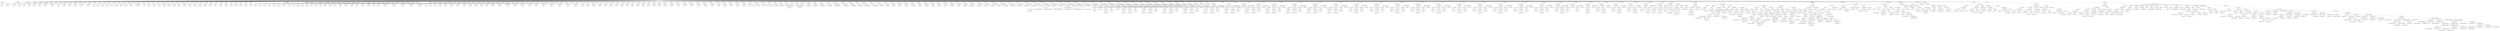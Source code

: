 digraph tree {
    "['1', 'FileAST']";
    "['11', 'Typedef']";
    "['111', 'size_t']";
    "['1111', 'int']";
    "['12', 'Typedef']";
    "['121', '__builtin_va_list']";
    "['1211', 'int']";
    "['13', 'Typedef']";
    "['131', '__gnuc_va_list']";
    "['1311', 'int']";
    "['14', 'Typedef']";
    "['141', 'va_list']";
    "['1411', 'int']";
    "['15', 'Typedef']";
    "['151', '__int8_t']";
    "['1511', 'int']";
    "['16', 'Typedef']";
    "['161', '__uint8_t']";
    "['1611', 'int']";
    "['17', 'Typedef']";
    "['171', '__int16_t']";
    "['1711', 'int']";
    "['18', 'Typedef']";
    "['181', '__uint16_t']";
    "['1811', 'int']";
    "['19', 'Typedef']";
    "['191', '__int_least16_t']";
    "['1911', 'int']";
    "['110', 'Typedef']";
    "['1101', '__uint_least16_t']";
    "['11011', 'int']";
    "['111', 'Typedef']";
    "['1111', '__int32_t']";
    "['11111', 'int']";
    "['112', 'Typedef']";
    "['1121', '__uint32_t']";
    "['11211', 'int']";
    "['113', 'Typedef']";
    "['1131', '__int64_t']";
    "['11311', 'int']";
    "['114', 'Typedef']";
    "['1141', '__uint64_t']";
    "['11411', 'int']";
    "['115', 'Typedef']";
    "['1151', '__int_least32_t']";
    "['11511', 'int']";
    "['116', 'Typedef']";
    "['1161', '__uint_least32_t']";
    "['11611', 'int']";
    "['117', 'Typedef']";
    "['1171', '__s8']";
    "['11711', 'int']";
    "['118', 'Typedef']";
    "['1181', '__u8']";
    "['11811', 'int']";
    "['119', 'Typedef']";
    "['1191', '__s16']";
    "['11911', 'int']";
    "['120', 'Typedef']";
    "['1201', '__u16']";
    "['12011', 'int']";
    "['121', 'Typedef']";
    "['1211', '__s32']";
    "['12111', 'int']";
    "['122', 'Typedef']";
    "['1221', '__u32']";
    "['12211', 'int']";
    "['123', 'Typedef']";
    "['1231', '__s64']";
    "['12311', 'int']";
    "['124', 'Typedef']";
    "['1241', '__u64']";
    "['12411', 'int']";
    "['125', 'Typedef']";
    "['1251', '_LOCK_T']";
    "['12511', 'int']";
    "['126', 'Typedef']";
    "['1261', '_LOCK_RECURSIVE_T']";
    "['12611', 'int']";
    "['127', 'Typedef']";
    "['1271', '_off_t']";
    "['12711', 'int']";
    "['128', 'Typedef']";
    "['1281', '__dev_t']";
    "['12811', 'int']";
    "['129', 'Typedef']";
    "['1291', '__uid_t']";
    "['12911', 'int']";
    "['130', 'Typedef']";
    "['1301', '__gid_t']";
    "['13011', 'int']";
    "['131', 'Typedef']";
    "['1311', '_off64_t']";
    "['13111', 'int']";
    "['132', 'Typedef']";
    "['1321', '_fpos_t']";
    "['13211', 'int']";
    "['133', 'Typedef']";
    "['1331', '_ssize_t']";
    "['13311', 'int']";
    "['134', 'Typedef']";
    "['1341', 'wint_t']";
    "['13411', 'int']";
    "['135', 'Typedef']";
    "['1351', '_mbstate_t']";
    "['13511', 'int']";
    "['136', 'Typedef']";
    "['1361', '_flock_t']";
    "['13611', 'int']";
    "['137', 'Typedef']";
    "['1371', '_iconv_t']";
    "['13711', 'int']";
    "['138', 'Typedef']";
    "['1381', '__ULong']";
    "['13811', 'int']";
    "['139', 'Typedef']";
    "['1391', '__FILE']";
    "['13911', 'int']";
    "['140', 'Typedef']";
    "['1401', 'ptrdiff_t']";
    "['14011', 'int']";
    "['141', 'Typedef']";
    "['1411', 'wchar_t']";
    "['14111', 'int']";
    "['142', 'Typedef']";
    "['1421', 'char16_t']";
    "['14211', 'int']";
    "['143', 'Typedef']";
    "['1431', 'char32_t']";
    "['14311', 'int']";
    "['144', 'Typedef']";
    "['1441', '__off_t']";
    "['14411', 'int']";
    "['145', 'Typedef']";
    "['1451', '__pid_t']";
    "['14511', 'int']";
    "['146', 'Typedef']";
    "['1461', '__loff_t']";
    "['14611', 'int']";
    "['147', 'Typedef']";
    "['1471', 'u_char']";
    "['14711', 'int']";
    "['148', 'Typedef']";
    "['1481', 'u_short']";
    "['14811', 'int']";
    "['149', 'Typedef']";
    "['1491', 'u_int']";
    "['14911', 'int']";
    "['150', 'Typedef']";
    "['1501', 'u_long']";
    "['15011', 'int']";
    "['151', 'Typedef']";
    "['1511', 'ushort']";
    "['15111', 'int']";
    "['152', 'Typedef']";
    "['1521', 'uint']";
    "['15211', 'int']";
    "['153', 'Typedef']";
    "['1531', 'clock_t']";
    "['15311', 'int']";
    "['154', 'Typedef']";
    "['1541', 'time_t']";
    "['15411', 'int']";
    "['155', 'Typedef']";
    "['1551', 'daddr_t']";
    "['15511', 'int']";
    "['156', 'Typedef']";
    "['1561', 'caddr_t']";
    "['15611', 'int']";
    "['157', 'Typedef']";
    "['1571', 'ino_t']";
    "['15711', 'int']";
    "['158', 'Typedef']";
    "['1581', 'off_t']";
    "['15811', 'int']";
    "['159', 'Typedef']";
    "['1591', 'dev_t']";
    "['15911', 'int']";
    "['160', 'Typedef']";
    "['1601', 'uid_t']";
    "['16011', 'int']";
    "['161', 'Typedef']";
    "['1611', 'gid_t']";
    "['16111', 'int']";
    "['162', 'Typedef']";
    "['1621', 'pid_t']";
    "['16211', 'int']";
    "['163', 'Typedef']";
    "['1631', 'key_t']";
    "['16311', 'int']";
    "['164', 'Typedef']";
    "['1641', 'ssize_t']";
    "['16411', 'int']";
    "['165', 'Typedef']";
    "['1651', 'mode_t']";
    "['16511', 'int']";
    "['166', 'Typedef']";
    "['1661', 'nlink_t']";
    "['16611', 'int']";
    "['167', 'Typedef']";
    "['1671', 'fd_mask']";
    "['16711', 'int']";
    "['168', 'Typedef']";
    "['1681', '_types_fd_set']";
    "['16811', 'int']";
    "['169', 'Typedef']";
    "['1691', 'clockid_t']";
    "['16911', 'int']";
    "['170', 'Typedef']";
    "['1701', 'timer_t']";
    "['17011', 'int']";
    "['171', 'Typedef']";
    "['1711', 'useconds_t']";
    "['17111', 'int']";
    "['172', 'Typedef']";
    "['1721', 'suseconds_t']";
    "['17211', 'int']";
    "['173', 'Typedef']";
    "['1731', 'FILE']";
    "['17311', 'int']";
    "['174', 'Typedef']";
    "['1741', 'fpos_t']";
    "['17411', 'int']";
    "['175', 'Typedef']";
    "['1751', 'cookie_read_function_t']";
    "['17511', 'int']";
    "['176', 'Typedef']";
    "['1761', 'cookie_write_function_t']";
    "['17611', 'int']";
    "['177', 'Typedef']";
    "['1771', 'cookie_seek_function_t']";
    "['17711', 'int']";
    "['178', 'Typedef']";
    "['1781', 'cookie_close_function_t']";
    "['17811', 'int']";
    "['179', 'Typedef']";
    "['1791', 'cookie_io_functions_t']";
    "['17911', 'int']";
    "['180', 'Typedef']";
    "['1801', 'div_t']";
    "['18011', 'int']";
    "['181', 'Typedef']";
    "['1811', 'ldiv_t']";
    "['18111', 'int']";
    "['182', 'Typedef']";
    "['1821', 'lldiv_t']";
    "['18211', 'int']";
    "['183', 'Typedef']";
    "['1831', 'sigset_t']";
    "['18311', 'int']";
    "['184', 'Typedef']";
    "['1841', '__sigset_t']";
    "['18411', 'int']";
    "['185', 'Typedef']";
    "['1851', '_sig_func_ptr']";
    "['18511', 'int']";
    "['186', 'Typedef']";
    "['1861', 'sig_atomic_t']";
    "['18611', 'int']";
    "['187', 'Typedef']";
    "['1871', '__tzrule_type']";
    "['18711', 'int']";
    "['188', 'Typedef']";
    "['1881', '__tzinfo_type']";
    "['18811', 'int']";
    "['189', 'Typedef']";
    "['1891', 'mbstate_t']";
    "['18911', 'int']";
    "['190', 'Typedef']";
    "['1901', 'sem_t']";
    "['19011', 'int']";
    "['191', 'Typedef']";
    "['1911', 'pthread_t']";
    "['19111', 'int']";
    "['192', 'Typedef']";
    "['1921', 'pthread_attr_t']";
    "['19211', 'int']";
    "['193', 'Typedef']";
    "['1931', 'pthread_mutex_t']";
    "['19311', 'int']";
    "['194', 'Typedef']";
    "['1941', 'pthread_mutexattr_t']";
    "['19411', 'int']";
    "['195', 'Typedef']";
    "['1951', 'pthread_cond_t']";
    "['19511', 'int']";
    "['196', 'Typedef']";
    "['1961', 'pthread_condattr_t']";
    "['19611', 'int']";
    "['197', 'Typedef']";
    "['1971', 'pthread_key_t']";
    "['19711', 'int']";
    "['198', 'Typedef']";
    "['1981', 'pthread_once_t']";
    "['19811', 'int']";
    "['199', 'Typedef']";
    "['1991', 'pthread_rwlock_t']";
    "['19911', 'int']";
    "['1100', 'Typedef']";
    "['11001', 'pthread_rwlockattr_t']";
    "['110011', 'int']";
    "['1101', 'Typedef']";
    "['11011', 'pthread_spinlock_t']";
    "['110111', 'int']";
    "['1102', 'Typedef']";
    "['11021', 'pthread_barrier_t']";
    "['110211', 'int']";
    "['1103', 'Typedef']";
    "['11031', 'pthread_barrierattr_t']";
    "['110311', 'int']";
    "['1104', 'Typedef']";
    "['11041', 'jmp_buf']";
    "['110411', 'int']";
    "['1105', 'Typedef']";
    "['11051', 'rlim_t']";
    "['110511', 'int']";
    "['1106', 'Typedef']";
    "['11061', 'sa_family_t']";
    "['110611', 'int']";
    "['1107', 'Typedef']";
    "['11071', 'sigjmp_buf']";
    "['110711', 'int']";
    "['1108', 'Typedef']";
    "['11081', 'stack_t']";
    "['110811', 'int']";
    "['1109', 'Typedef']";
    "['11091', 'siginfo_t']";
    "['110911', 'int']";
    "['1110', 'Typedef']";
    "['11101', 'z_stream']";
    "['111011', 'int']";
    "['1111', 'Typedef']";
    "['11111', 'int8_t']";
    "['111111', 'int']";
    "['1112', 'Typedef']";
    "['11121', 'uint8_t']";
    "['111211', 'int']";
    "['1113', 'Typedef']";
    "['11131', 'int16_t']";
    "['111311', 'int']";
    "['1114', 'Typedef']";
    "['11141', 'uint16_t']";
    "['111411', 'int']";
    "['1115', 'Typedef']";
    "['11151', 'int32_t']";
    "['111511', 'int']";
    "['1116', 'Typedef']";
    "['11161', 'uint32_t']";
    "['111611', 'int']";
    "['1117', 'Typedef']";
    "['11171', 'int64_t']";
    "['111711', 'int']";
    "['1118', 'Typedef']";
    "['11181', 'uint64_t']";
    "['111811', 'int']";
    "['1119', 'Typedef']";
    "['11191', 'int_least8_t']";
    "['111911', 'int']";
    "['1120', 'Typedef']";
    "['11201', 'uint_least8_t']";
    "['112011', 'int']";
    "['1121', 'Typedef']";
    "['11211', 'int_least16_t']";
    "['112111', 'int']";
    "['1122', 'Typedef']";
    "['11221', 'uint_least16_t']";
    "['112211', 'int']";
    "['1123', 'Typedef']";
    "['11231', 'int_least32_t']";
    "['112311', 'int']";
    "['1124', 'Typedef']";
    "['11241', 'uint_least32_t']";
    "['112411', 'int']";
    "['1125', 'Typedef']";
    "['11251', 'int_least64_t']";
    "['112511', 'int']";
    "['1126', 'Typedef']";
    "['11261', 'uint_least64_t']";
    "['112611', 'int']";
    "['1127', 'Typedef']";
    "['11271', 'int_fast8_t']";
    "['112711', 'int']";
    "['1128', 'Typedef']";
    "['11281', 'uint_fast8_t']";
    "['112811', 'int']";
    "['1129', 'Typedef']";
    "['11291', 'int_fast16_t']";
    "['112911', 'int']";
    "['1130', 'Typedef']";
    "['11301', 'uint_fast16_t']";
    "['113011', 'int']";
    "['1131', 'Typedef']";
    "['11311', 'int_fast32_t']";
    "['113111', 'int']";
    "['1132', 'Typedef']";
    "['11321', 'uint_fast32_t']";
    "['113211', 'int']";
    "['1133', 'Typedef']";
    "['11331', 'int_fast64_t']";
    "['113311', 'int']";
    "['1134', 'Typedef']";
    "['11341', 'uint_fast64_t']";
    "['113411', 'int']";
    "['1135', 'Typedef']";
    "['11351', 'intptr_t']";
    "['113511', 'int']";
    "['1136', 'Typedef']";
    "['11361', 'uintptr_t']";
    "['113611', 'int']";
    "['1137', 'Typedef']";
    "['11371', 'intmax_t']";
    "['113711', 'int']";
    "['1138', 'Typedef']";
    "['11381', 'uintmax_t']";
    "['113811', 'int']";
    "['1139', 'Typedef']";
    "['11391', 'bool']";
    "['113911', '_Bool']";
    "['1140', 'Typedef']";
    "['11401', 'PtrDecl']";
    "['114011', 'MirEGLNativeWindowType']";
    "['1140111', 'void']";
    "['1141', 'Typedef']";
    "['11411', 'PtrDecl']";
    "['114111', 'MirEGLNativeDisplayType']";
    "['1141111', 'void']";
    "['1142', 'Typedef']";
    "['11421', 'MirConnection']";
    "['114211', 'MirConnection']";
    "['1143', 'Typedef']";
    "['11431', 'MirSurface']";
    "['114311', 'MirSurface']";
    "['1144', 'Typedef']";
    "['11441', 'MirSurfaceSpec']";
    "['114411', 'MirSurfaceSpec']";
    "['1145', 'Typedef']";
    "['11451', 'MirScreencast']";
    "['114511', 'MirScreencast']";
    "['1146', 'Typedef']";
    "['11461', 'MirPromptSession']";
    "['114611', 'MirPromptSession']";
    "['1147', 'Typedef']";
    "['11471', 'MirBufferStream']";
    "['114711', 'MirBufferStream']";
    "['1148', 'Typedef']";
    "['11481', 'MirPersistentId']";
    "['114811', 'MirPersistentId']";
    "['1149', 'Typedef']";
    "['11491', 'MirBlob']";
    "['114911', 'MirBlob']";
    "['1150', 'Typedef']";
    "['11501', 'MirDisplayConfig']";
    "['115011', 'MirDisplayConfig']";
    "['1151', 'Typedef']";
    "['11511', 'xcb_connection_t']";
    "['115111', 'xcb_connection_t']";
    "['1152', 'Typedef']";
    "['11521', 'xcb_window_t']";
    "['115211', 'uint32_t']";
    "['1153', 'Typedef']";
    "['11531', 'xcb_visualid_t']";
    "['115311', 'uint32_t']";
    "['1154', 'Typedef']";
    "['11541', 'atomic_bool']";
    "['115411', '_Bool']";
    "['1155', 'Typedef']";
    "['11551', 'atomic_char']";
    "['115511', 'char']";
    "['1156', 'Typedef']";
    "['11561', 'atomic_schar']";
    "['115611', 'signed']";
    "['1157', 'Typedef']";
    "['11571', 'atomic_uchar']";
    "['115711', 'unsigned']";
    "['1158', 'Typedef']";
    "['11581', 'atomic_short']";
    "['115811', 'short']";
    "['1159', 'Typedef']";
    "['11591', 'atomic_ushort']";
    "['115911', 'unsigned']";
    "['1160', 'Typedef']";
    "['11601', 'atomic_int']";
    "['116011', 'int']";
    "['1161', 'Typedef']";
    "['11611', 'atomic_uint']";
    "['116111', 'unsigned']";
    "['1162', 'Typedef']";
    "['11621', 'atomic_long']";
    "['116211', 'long']";
    "['1163', 'Typedef']";
    "['11631', 'atomic_ulong']";
    "['116311', 'unsigned']";
    "['1164', 'Typedef']";
    "['11641', 'atomic_llong']";
    "['116411', 'long']";
    "['1165', 'Typedef']";
    "['11651', 'atomic_ullong']";
    "['116511', 'unsigned']";
    "['1166', 'Typedef']";
    "['11661', 'atomic_char16_t']";
    "['116611', 'uint_least16_t']";
    "['1167', 'Typedef']";
    "['11671', 'atomic_char32_t']";
    "['116711', 'uint_least32_t']";
    "['1168', 'Typedef']";
    "['11681', 'atomic_wchar_t']";
    "['116811', 'wchar_t']";
    "['1169', 'Typedef']";
    "['11691', 'atomic_int_least8_t']";
    "['116911', 'int_least8_t']";
    "['1170', 'Typedef']";
    "['11701', 'atomic_uint_least8_t']";
    "['117011', 'uint_least8_t']";
    "['1171', 'Typedef']";
    "['11711', 'atomic_int_least16_t']";
    "['117111', 'int_least16_t']";
    "['1172', 'Typedef']";
    "['11721', 'atomic_uint_least16_t']";
    "['117211', 'uint_least16_t']";
    "['1173', 'Typedef']";
    "['11731', 'atomic_int_least32_t']";
    "['117311', 'int_least32_t']";
    "['1174', 'Typedef']";
    "['11741', 'atomic_uint_least32_t']";
    "['117411', 'uint_least32_t']";
    "['1175', 'Typedef']";
    "['11751', 'atomic_int_least64_t']";
    "['117511', 'int_least64_t']";
    "['1176', 'Typedef']";
    "['11761', 'atomic_uint_least64_t']";
    "['117611', 'uint_least64_t']";
    "['1177', 'Typedef']";
    "['11771', 'atomic_int_fast8_t']";
    "['117711', 'int_fast8_t']";
    "['1178', 'Typedef']";
    "['11781', 'atomic_uint_fast8_t']";
    "['117811', 'uint_fast8_t']";
    "['1179', 'Typedef']";
    "['11791', 'atomic_int_fast16_t']";
    "['117911', 'int_fast16_t']";
    "['1180', 'Typedef']";
    "['11801', 'atomic_uint_fast16_t']";
    "['118011', 'uint_fast16_t']";
    "['1181', 'Typedef']";
    "['11811', 'atomic_int_fast32_t']";
    "['118111', 'int_fast32_t']";
    "['1182', 'Typedef']";
    "['11821', 'atomic_uint_fast32_t']";
    "['118211', 'uint_fast32_t']";
    "['1183', 'Typedef']";
    "['11831', 'atomic_int_fast64_t']";
    "['118311', 'int_fast64_t']";
    "['1184', 'Typedef']";
    "['11841', 'atomic_uint_fast64_t']";
    "['118411', 'uint_fast64_t']";
    "['1185', 'Typedef']";
    "['11851', 'atomic_intptr_t']";
    "['118511', 'intptr_t']";
    "['1186', 'Typedef']";
    "['11861', 'atomic_uintptr_t']";
    "['118611', 'uintptr_t']";
    "['1187', 'Typedef']";
    "['11871', 'atomic_size_t']";
    "['118711', 'size_t']";
    "['1188', 'Typedef']";
    "['11881', 'atomic_ptrdiff_t']";
    "['118811', 'ptrdiff_t']";
    "['1189', 'Typedef']";
    "['11891', 'atomic_intmax_t']";
    "['118911', 'intmax_t']";
    "['1190', 'Typedef']";
    "['11901', 'atomic_uintmax_t']";
    "['119011', 'uintmax_t']";
    "['1191', 'Typedef']";
    "['11911', 'atomic_flag']";
    "['119111', 'Struct']";
    "['1191111', 'Decl']";
    "['11911111', '_Value']";
    "['119111111', 'atomic_bool']";
    "['1192', 'Typedef']";
    "['11921', 'memory_order']";
    "['119211', 'Enum']";
    "['1192111', 'EnumeratorList']";
    "['11921111', 'memory_order_relaxed']";
    "['11921112', 'memory_order_consume']";
    "['11921113', 'memory_order_acquire']";
    "['11921114', 'memory_order_release']";
    "['11921115', 'memory_order_acq_rel']";
    "['11921116', 'memory_order_seq_cst']";
    "['1193', 'Decl']";
    "['11931', 'FuncDecl']";
    "['119311', 'ParamList']";
    "['1193111', 'Decl']";
    "['11931111', 'fd']";
    "['119311111', 'int']";
    "['119312', 'PtrDecl']";
    "['1193121', 'readfile']";
    "['11931211', 'char']";
    "['1194', 'Decl']";
    "['11941', 'FuncDecl']";
    "['119411', 'ParamList']";
    "['1194111', 'Decl']";
    "['11941111', 'PtrDecl']";
    "['119411111', 's']";
    "['1194111111', 'char']";
    "['1194112', 'Decl']";
    "['11941121', 'n']";
    "['119411211', 'int']";
    "['119412', 'PtrDecl']";
    "['1194121', 'find_section_start']";
    "['11941211', 'char']";
    "['1195', 'Decl']";
    "['11951', 'FuncDecl']";
    "['119511', 'ParamList']";
    "['1195111', 'Decl']";
    "['11951111', 'PtrDecl']";
    "['119511111', 's']";
    "['1195111111', 'char']";
    "['1195112', 'Decl']";
    "['11951121', 'PtrDecl']";
    "['119511211', 'arr']";
    "['1195112111', 'char']";
    "['1195113', 'Decl']";
    "['11951131', 'n']";
    "['119511311', 'int']";
    "['119512', 'parse_string']";
    "['1195121', 'int']";
    "['1196', 'Decl']";
    "['11961', 'FuncDecl']";
    "['119611', 'ParamList']";
    "['1196111', 'Decl']";
    "['11961111', 'PtrDecl']";
    "['119611111', 's']";
    "['1196111111', 'char']";
    "['1196112', 'Decl']";
    "['11961121', 'PtrDecl']";
    "['119611211', 'arr']";
    "['1196112111', 'uint8_t']";
    "['1196113', 'Decl']";
    "['11961131', 'n']";
    "['119611311', 'int']";
    "['119612', 'parse_uint8_t_array']";
    "['1196121', 'int']";
    "['1197', 'Decl']";
    "['11971', 'FuncDecl']";
    "['119711', 'ParamList']";
    "['1197111', 'Decl']";
    "['11971111', 'PtrDecl']";
    "['119711111', 's']";
    "['1197111111', 'char']";
    "['1197112', 'Decl']";
    "['11971121', 'PtrDecl']";
    "['119711211', 'arr']";
    "['1197112111', 'uint16_t']";
    "['1197113', 'Decl']";
    "['11971131', 'n']";
    "['119711311', 'int']";
    "['119712', 'parse_uint16_t_array']";
    "['1197121', 'int']";
    "['1198', 'Decl']";
    "['11981', 'FuncDecl']";
    "['119811', 'ParamList']";
    "['1198111', 'Decl']";
    "['11981111', 'PtrDecl']";
    "['119811111', 's']";
    "['1198111111', 'char']";
    "['1198112', 'Decl']";
    "['11981121', 'PtrDecl']";
    "['119811211', 'arr']";
    "['1198112111', 'uint32_t']";
    "['1198113', 'Decl']";
    "['11981131', 'n']";
    "['119811311', 'int']";
    "['119812', 'parse_uint32_t_array']";
    "['1198121', 'int']";
    "['1199', 'Decl']";
    "['11991', 'FuncDecl']";
    "['119911', 'ParamList']";
    "['1199111', 'Decl']";
    "['11991111', 'PtrDecl']";
    "['119911111', 's']";
    "['1199111111', 'char']";
    "['1199112', 'Decl']";
    "['11991121', 'PtrDecl']";
    "['119911211', 'arr']";
    "['1199112111', 'uint64_t']";
    "['1199113', 'Decl']";
    "['11991131', 'n']";
    "['119911311', 'int']";
    "['119912', 'parse_uint64_t_array']";
    "['1199121', 'int']";
    "['1200', 'Decl']";
    "['12001', 'FuncDecl']";
    "['120011', 'ParamList']";
    "['1200111', 'Decl']";
    "['12001111', 'PtrDecl']";
    "['120011111', 's']";
    "['1200111111', 'char']";
    "['1200112', 'Decl']";
    "['12001121', 'PtrDecl']";
    "['120011211', 'arr']";
    "['1200112111', 'int8_t']";
    "['1200113', 'Decl']";
    "['12001131', 'n']";
    "['120011311', 'int']";
    "['120012', 'parse_int8_t_array']";
    "['1200121', 'int']";
    "['1201', 'Decl']";
    "['12011', 'FuncDecl']";
    "['120111', 'ParamList']";
    "['1201111', 'Decl']";
    "['12011111', 'PtrDecl']";
    "['120111111', 's']";
    "['1201111111', 'char']";
    "['1201112', 'Decl']";
    "['12011121', 'PtrDecl']";
    "['120111211', 'arr']";
    "['1201112111', 'int16_t']";
    "['1201113', 'Decl']";
    "['12011131', 'n']";
    "['120111311', 'int']";
    "['120112', 'parse_int16_t_array']";
    "['1201121', 'int']";
    "['1202', 'Decl']";
    "['12021', 'FuncDecl']";
    "['120211', 'ParamList']";
    "['1202111', 'Decl']";
    "['12021111', 'PtrDecl']";
    "['120211111', 's']";
    "['1202111111', 'char']";
    "['1202112', 'Decl']";
    "['12021121', 'PtrDecl']";
    "['120211211', 'arr']";
    "['1202112111', 'int32_t']";
    "['1202113', 'Decl']";
    "['12021131', 'n']";
    "['120211311', 'int']";
    "['120212', 'parse_int32_t_array']";
    "['1202121', 'int']";
    "['1203', 'Decl']";
    "['12031', 'FuncDecl']";
    "['120311', 'ParamList']";
    "['1203111', 'Decl']";
    "['12031111', 'PtrDecl']";
    "['120311111', 's']";
    "['1203111111', 'char']";
    "['1203112', 'Decl']";
    "['12031121', 'PtrDecl']";
    "['120311211', 'arr']";
    "['1203112111', 'int64_t']";
    "['1203113', 'Decl']";
    "['12031131', 'n']";
    "['120311311', 'int']";
    "['120312', 'parse_int64_t_array']";
    "['1203121', 'int']";
    "['1204', 'Decl']";
    "['12041', 'FuncDecl']";
    "['120411', 'ParamList']";
    "['1204111', 'Decl']";
    "['12041111', 'PtrDecl']";
    "['120411111', 's']";
    "['1204111111', 'char']";
    "['1204112', 'Decl']";
    "['12041121', 'PtrDecl']";
    "['120411211', 'arr']";
    "['1204112111', 'float']";
    "['1204113', 'Decl']";
    "['12041131', 'n']";
    "['120411311', 'int']";
    "['120412', 'parse_float_array']";
    "['1204121', 'int']";
    "['1205', 'Decl']";
    "['12051', 'FuncDecl']";
    "['120511', 'ParamList']";
    "['1205111', 'Decl']";
    "['12051111', 'PtrDecl']";
    "['120511111', 's']";
    "['1205111111', 'char']";
    "['1205112', 'Decl']";
    "['12051121', 'PtrDecl']";
    "['120511211', 'arr']";
    "['1205112111', 'double']";
    "['1205113', 'Decl']";
    "['12051131', 'n']";
    "['120511311', 'int']";
    "['120512', 'parse_double_array']";
    "['1205121', 'int']";
    "['1206', 'Decl']";
    "['12061', 'FuncDecl']";
    "['120611', 'ParamList']";
    "['1206111', 'Decl']";
    "['12061111', 'fd']";
    "['120611111', 'int']";
    "['1206112', 'Decl']";
    "['12061121', 'PtrDecl']";
    "['120611211', 'arr']";
    "['1206112111', 'char']";
    "['1206113', 'Decl']";
    "['12061131', 'n']";
    "['120611311', 'int']";
    "['120612', 'write_string']";
    "['1206121', 'int']";
    "['1207', 'Decl']";
    "['12071', 'FuncDecl']";
    "['120711', 'ParamList']";
    "['1207111', 'Decl']";
    "['12071111', 'fd']";
    "['120711111', 'int']";
    "['1207112', 'Decl']";
    "['12071121', 'PtrDecl']";
    "['120711211', 'arr']";
    "['1207112111', 'uint8_t']";
    "['1207113', 'Decl']";
    "['12071131', 'n']";
    "['120711311', 'int']";
    "['120712', 'write_uint8_t_array']";
    "['1207121', 'int']";
    "['1208', 'Decl']";
    "['12081', 'FuncDecl']";
    "['120811', 'ParamList']";
    "['1208111', 'Decl']";
    "['12081111', 'fd']";
    "['120811111', 'int']";
    "['1208112', 'Decl']";
    "['12081121', 'PtrDecl']";
    "['120811211', 'arr']";
    "['1208112111', 'uint16_t']";
    "['1208113', 'Decl']";
    "['12081131', 'n']";
    "['120811311', 'int']";
    "['120812', 'write_uint16_t_array']";
    "['1208121', 'int']";
    "['1209', 'Decl']";
    "['12091', 'FuncDecl']";
    "['120911', 'ParamList']";
    "['1209111', 'Decl']";
    "['12091111', 'fd']";
    "['120911111', 'int']";
    "['1209112', 'Decl']";
    "['12091121', 'PtrDecl']";
    "['120911211', 'arr']";
    "['1209112111', 'uint32_t']";
    "['1209113', 'Decl']";
    "['12091131', 'n']";
    "['120911311', 'int']";
    "['120912', 'write_uint32_t_array']";
    "['1209121', 'int']";
    "['1210', 'Decl']";
    "['12101', 'FuncDecl']";
    "['121011', 'ParamList']";
    "['1210111', 'Decl']";
    "['12101111', 'fd']";
    "['121011111', 'int']";
    "['1210112', 'Decl']";
    "['12101121', 'PtrDecl']";
    "['121011211', 'arr']";
    "['1210112111', 'uint64_t']";
    "['1210113', 'Decl']";
    "['12101131', 'n']";
    "['121011311', 'int']";
    "['121012', 'write_uint64_t_array']";
    "['1210121', 'int']";
    "['1211', 'Decl']";
    "['12111', 'FuncDecl']";
    "['121111', 'ParamList']";
    "['1211111', 'Decl']";
    "['12111111', 'fd']";
    "['121111111', 'int']";
    "['1211112', 'Decl']";
    "['12111121', 'PtrDecl']";
    "['121111211', 'arr']";
    "['1211112111', 'int8_t']";
    "['1211113', 'Decl']";
    "['12111131', 'n']";
    "['121111311', 'int']";
    "['121112', 'write_int8_t_array']";
    "['1211121', 'int']";
    "['1212', 'Decl']";
    "['12121', 'FuncDecl']";
    "['121211', 'ParamList']";
    "['1212111', 'Decl']";
    "['12121111', 'fd']";
    "['121211111', 'int']";
    "['1212112', 'Decl']";
    "['12121121', 'PtrDecl']";
    "['121211211', 'arr']";
    "['1212112111', 'int16_t']";
    "['1212113', 'Decl']";
    "['12121131', 'n']";
    "['121211311', 'int']";
    "['121212', 'write_int16_t_array']";
    "['1212121', 'int']";
    "['1213', 'Decl']";
    "['12131', 'FuncDecl']";
    "['121311', 'ParamList']";
    "['1213111', 'Decl']";
    "['12131111', 'fd']";
    "['121311111', 'int']";
    "['1213112', 'Decl']";
    "['12131121', 'PtrDecl']";
    "['121311211', 'arr']";
    "['1213112111', 'int32_t']";
    "['1213113', 'Decl']";
    "['12131131', 'n']";
    "['121311311', 'int']";
    "['121312', 'write_int32_t_array']";
    "['1213121', 'int']";
    "['1214', 'Decl']";
    "['12141', 'FuncDecl']";
    "['121411', 'ParamList']";
    "['1214111', 'Decl']";
    "['12141111', 'fd']";
    "['121411111', 'int']";
    "['1214112', 'Decl']";
    "['12141121', 'PtrDecl']";
    "['121411211', 'arr']";
    "['1214112111', 'int64_t']";
    "['1214113', 'Decl']";
    "['12141131', 'n']";
    "['121411311', 'int']";
    "['121412', 'write_int64_t_array']";
    "['1214121', 'int']";
    "['1215', 'Decl']";
    "['12151', 'FuncDecl']";
    "['121511', 'ParamList']";
    "['1215111', 'Decl']";
    "['12151111', 'fd']";
    "['121511111', 'int']";
    "['1215112', 'Decl']";
    "['12151121', 'PtrDecl']";
    "['121511211', 'arr']";
    "['1215112111', 'float']";
    "['1215113', 'Decl']";
    "['12151131', 'n']";
    "['121511311', 'int']";
    "['121512', 'write_float_array']";
    "['1215121', 'int']";
    "['1216', 'Decl']";
    "['12161', 'FuncDecl']";
    "['121611', 'ParamList']";
    "['1216111', 'Decl']";
    "['12161111', 'fd']";
    "['121611111', 'int']";
    "['1216112', 'Decl']";
    "['12161121', 'PtrDecl']";
    "['121611211', 'arr']";
    "['1216112111', 'double']";
    "['1216113', 'Decl']";
    "['12161131', 'n']";
    "['121611311', 'int']";
    "['121612', 'write_double_array']";
    "['1216121', 'int']";
    "['1217', 'Decl']";
    "['12171', 'FuncDecl']";
    "['121711', 'ParamList']";
    "['1217111', 'Decl']";
    "['12171111', 'fd']";
    "['121711111', 'int']";
    "['121712', 'write_section_header']";
    "['1217121', 'int']";
    "['1218', 'Decl']";
    "['12181', 'FuncDecl']";
    "['121811', 'ParamList']";
    "['1218111', 'Decl']";
    "['12181111', 'PtrDecl']";
    "['121811111', 'vargs']";
    "['1218111111', 'void']";
    "['121812', 'run_benchmark']";
    "['1218121', 'void']";
    "['1219', 'Decl']";
    "['12191', 'FuncDecl']";
    "['121911', 'ParamList']";
    "['1219111', 'Decl']";
    "['12191111', 'fd']";
    "['121911111', 'int']";
    "['1219112', 'Decl']";
    "['12191121', 'PtrDecl']";
    "['121911211', 'vdata']";
    "['1219112111', 'void']";
    "['121912', 'input_to_data']";
    "['1219121', 'void']";
    "['1220', 'Decl']";
    "['12201', 'FuncDecl']";
    "['122011', 'ParamList']";
    "['1220111', 'Decl']";
    "['12201111', 'fd']";
    "['122011111', 'int']";
    "['1220112', 'Decl']";
    "['12201121', 'PtrDecl']";
    "['122011211', 'vdata']";
    "['1220112111', 'void']";
    "['122012', 'data_to_input']";
    "['1220121', 'void']";
    "['1221', 'Decl']";
    "['12211', 'FuncDecl']";
    "['122111', 'ParamList']";
    "['1221111', 'Decl']";
    "['12211111', 'fd']";
    "['122111111', 'int']";
    "['1221112', 'Decl']";
    "['12211121', 'PtrDecl']";
    "['122111211', 'vdata']";
    "['1221112111', 'void']";
    "['122112', 'output_to_data']";
    "['1221121', 'void']";
    "['1222', 'Decl']";
    "['12221', 'FuncDecl']";
    "['122211', 'ParamList']";
    "['1222111', 'Decl']";
    "['12221111', 'fd']";
    "['122211111', 'int']";
    "['1222112', 'Decl']";
    "['12221121', 'PtrDecl']";
    "['122211211', 'vdata']";
    "['1222112111', 'void']";
    "['122212', 'data_to_output']";
    "['1222121', 'void']";
    "['1223', 'Decl']";
    "['12231', 'FuncDecl']";
    "['122311', 'ParamList']";
    "['1223111', 'Decl']";
    "['12231111', 'PtrDecl']";
    "['122311111', 'vdata']";
    "['1223111111', 'void']";
    "['1223112', 'Decl']";
    "['12231121', 'PtrDecl']";
    "['122311211', 'vref']";
    "['1223112111', 'void']";
    "['122312', 'check_data']";
    "['1223121', 'int']";
    "['1224', 'Decl']";
    "['12241', 'INPUT_SIZE']";
    "['122411', 'int']";
    "['1225', 'Decl']";
    "['12251', 'Struct']";
    "['122511', 'Decl']";
    "['1225111', 'ArrayDecl']";
    "['12251111', 's']";
    "['122511111', 'uint64_t']";
    "['12251112', '<<']";
    "['122511121', 'FuncCall']";
    "['1225111211', 'UINT16_C']";
    "['1225111212', 'ExprList']";
    "['12251112121', '1']";
    "['122511122', '6']";
    "['122512', 'Decl']";
    "['1225121', 'i']";
    "['12251211', 'uint_fast16_t']";
    "['122513', 'Decl']";
    "['1225131', 'c']";
    "['12251311', 'uint_fast16_t']";
    "['1226', 'FuncDef']";
    "['12261', 'Decl']";
    "['122611', 'FuncDecl']";
    "['1226111', 'ParamList']";
    "['12261111', 'Decl']";
    "['122611111', 'PtrDecl']";
    "['1226111111', 'state']";
    "['12261111111', 'prng_rand_t']";
    "['1226112', 'prng_rand']";
    "['12261121', 'uint64_t']";
    "['12262', 'Compound']";
    "['122621', 'Decl']";
    "['1226211', 'i']";
    "['12262111', 'uint_fast16_t']";
    "['122622', 'Decl']";
    "['1226221', 'r']";
    "['12262211', 'uint_fast16_t']";
    "['122623', 'Decl']";
    "['1226231', 'new_rands']";
    "['12262311', 'uint_fast16_t']";
    "['1226232', '0']";
    "['122624', 'If']";
    "['1226241', '!']";
    "['12262411', 'StructRef']";
    "['122624111', 'state']";
    "['122624112', 'c']";
    "['1226242', 'Compound']";
    "['12262421', '+=']";
    "['122624211', 'new_rands']";
    "['122624212', '+']";
    "['1226242121', '-']";
    "['12262421211', '*']";
    "['122624212111', 'FuncCall']";
    "['1226242121111', 'UINT16_C']";
    "['1226242121112', 'ExprList']";
    "['12262421211121', '55']";
    "['122624212112', '10']";
    "['12262421212', 'FuncCall']";
    "['122624212121', 'UINT16_C']";
    "['122624212122', 'ExprList']";
    "['1226242121221', '55']";
    "['1226242122', '1']";
    "['12262422', '=']";
    "['122624221', 'StructRef']";
    "['1226242211', 'state']";
    "['1226242212', 'c']";
    "['122624222', '-']";
    "['1226242221', 'FuncCall']";
    "['12262422211', 'UINT16_C']";
    "['12262422212', 'ExprList']";
    "['122624222121', '55']";
    "['1226242222', '1']";
    "['1226243', 'Compound']";
    "['12262431', '=']";
    "['122624311', 'new_rands']";
    "['122624312', '1']";
    "['12262432', '--']";
    "['122624321', 'StructRef']";
    "['1226243211', 'state']";
    "['1226243212', 'c']";
    "['122625', 'For']";
    "['1226251', '=']";
    "['12262511', 'r']";
    "['12262512', '0']";
    "['1226252', '<']";
    "['12262521', 'r']";
    "['12262522', 'new_rands']";
    "['1226253', '++']";
    "['12262531', 'r']";
    "['1226254', 'Compound']";
    "['12262541', '=']";
    "['122625411', 'i']";
    "['122625412', 'StructRef']";
    "['1226254121', 'state']";
    "['1226254122', 'i']";
    "['12262542', '=']";
    "['122625421', 'ArrayRef']";
    "['1226254211', 'StructRef']";
    "['12262542111', 'state']";
    "['12262542112', 's']";
    "['1226254212', '&']";
    "['12262542121', 'i']";
    "['12262542122', '-']";
    "['122625421221', '<<']";
    "['1226254212211', 'FuncCall']";
    "['12262542122111', 'UINT16_C']";
    "['12262542122112', 'ExprList']";
    "['122625421221121', '1']";
    "['1226254212212', '6']";
    "['122625421222', '1']";
    "['122625422', '+']";
    "['1226254221', 'ArrayRef']";
    "['12262542211', 'StructRef']";
    "['122625422111', 'state']";
    "['122625422112', 's']";
    "['12262542212', '&']";
    "['122625422121', '-']";
    "['1226254221211', '+']";
    "['12262542212111', 'i']";
    "['12262542212112', '<<']";
    "['122625422121121', 'FuncCall']";
    "['1226254221211211', 'UINT16_C']";
    "['1226254221211212', 'ExprList']";
    "['12262542212112121', '1']";
    "['122625422121122', '6']";
    "['1226254221212', 'FuncCall']";
    "['12262542212121', 'UINT16_C']";
    "['12262542212122', 'ExprList']";
    "['122625422121221', '24']";
    "['122625422122', '-']";
    "['1226254221221', '<<']";
    "['12262542212211', 'FuncCall']";
    "['122625422122111', 'UINT16_C']";
    "['122625422122112', 'ExprList']";
    "['1226254221221121', '1']";
    "['12262542212212', '6']";
    "['1226254221222', '1']";
    "['1226254222', 'ArrayRef']";
    "['12262542221', 'StructRef']";
    "['122625422211', 'state']";
    "['122625422212', 's']";
    "['12262542222', '&']";
    "['122625422221', '-']";
    "['1226254222211', '+']";
    "['12262542222111', 'i']";
    "['12262542222112', '<<']";
    "['122625422221121', 'FuncCall']";
    "['1226254222211211', 'UINT16_C']";
    "['1226254222211212', 'ExprList']";
    "['12262542222112121', '1']";
    "['122625422221122', '6']";
    "['1226254222212', 'FuncCall']";
    "['12262542222121', 'UINT16_C']";
    "['12262542222122', 'ExprList']";
    "['122625422221221', '55']";
    "['122625422222', '-']";
    "['1226254222221', '<<']";
    "['12262542222211', 'FuncCall']";
    "['122625422222111', 'UINT16_C']";
    "['122625422222112', 'ExprList']";
    "['1226254222221121', '1']";
    "['12262542222212', '6']";
    "['1226254222222', '1']";
    "['12262543', '++']";
    "['122625431', 'StructRef']";
    "['1226254311', 'state']";
    "['1226254312', 'i']";
    "['122626', 'Return']";
    "['1226261', 'ArrayRef']";
    "['12262611', 'StructRef']";
    "['122626111', 'state']";
    "['122626112', 's']";
    "['12262612', '&']";
    "['122626121', 'i']";
    "['122626122', '-']";
    "['1226261221', '<<']";
    "['12262612211', 'FuncCall']";
    "['122626122111', 'UINT16_C']";
    "['122626122112', 'ExprList']";
    "['1226261221121', '1']";
    "['12262612212', '6']";
    "['1226261222', '1']";
    "['1227', 'FuncDef']";
    "['12271', 'Decl']";
    "['122711', 'FuncDecl']";
    "['1227111', 'ParamList']";
    "['12271111', 'Decl']";
    "['122711111', 'seed']";
    "['1227111111', 'uint64_t']";
    "['12271112', 'Decl']";
    "['122711121', 'PtrDecl']";
    "['1227111211', 'state']";
    "['12271112111', 'prng_rand_t']";
    "['1227112', 'prng_srand']";
    "['12271121', 'void']";
    "['12272', 'Compound']";
    "['122721', 'Decl']";
    "['1227211', 'i']";
    "['12272111', 'uint_fast16_t']";
    "['122722', '=']";
    "['1227221', 'StructRef']";
    "['12272211', 'state']";
    "['12272212', 'c']";
    "['1227222', 'FuncCall']";
    "['12272221', 'UINT16_C']";
    "['12272222', 'ExprList']";
    "['122722221', '55']";
    "['122723', '=']";
    "['1227231', 'StructRef']";
    "['12272311', 'state']";
    "['12272312', 'i']";
    "['1227232', '0']";
    "['122724', '=']";
    "['1227241', 'ArrayRef']";
    "['12272411', 'StructRef']";
    "['122724111', 'state']";
    "['122724112', 's']";
    "['12272412', '0']";
    "['1227242', 'seed']";
    "['122725', 'For']";
    "['1227251', '=']";
    "['12272511', 'i']";
    "['12272512', '1']";
    "['1227252', '<']";
    "['12272521', 'i']";
    "['12272522', '<<']";
    "['122725221', 'FuncCall']";
    "['1227252211', 'UINT16_C']";
    "['1227252212', 'ExprList']";
    "['12272522121', '1']";
    "['122725222', '6']";
    "['1227253', '++']";
    "['12272531', 'i']";
    "['1227254', 'Compound']";
    "['12272541', '=']";
    "['122725411', 'ArrayRef']";
    "['1227254111', 'StructRef']";
    "['12272541111', 'state']";
    "['12272541112', 's']";
    "['1227254112', 'i']";
    "['122725412', '+']";
    "['1227254121', '*']";
    "['12272541211', 'i']";
    "['12272541212', 'FuncCall']";
    "['122725412121', 'UINT64_C']";
    "['122725412122', 'ExprList']";
    "['1227254121221', '2147483647']";
    "['1227254122', 'seed']";
    "['122726', 'For']";
    "['1227261', '=']";
    "['12272611', 'i']";
    "['12272612', '0']";
    "['1227262', '<']";
    "['12272621', 'i']";
    "['12272622', '10000']";
    "['1227263', '++']";
    "['12272631', 'i']";
    "['1227264', 'Compound']";
    "['12272641', 'FuncCall']";
    "['122726411', 'prng_rand']";
    "['122726412', 'ExprList']";
    "['1227264121', 'state']";
    "['1228', 'Typedef']";
    "['12281', 'edge_index_t']";
    "['122811', 'uint64_t']";
    "['1229', 'Typedef']";
    "['12291', 'node_index_t']";
    "['122911', 'uint64_t']";
    "['1230', 'Typedef']";
    "['12301', 'edge_t']";
    "['123011', 'Struct']";
    "['1230111', 'Decl']";
    "['12301111', 'dst']";
    "['123011111', 'node_index_t']";
    "['1231', 'Typedef']";
    "['12311', 'node_t']";
    "['123111', 'Struct']";
    "['1231111', 'Decl']";
    "['12311111', 'edge_begin']";
    "['123111111', 'edge_index_t']";
    "['1231112', 'Decl']";
    "['12311121', 'edge_end']";
    "['123111211', 'edge_index_t']";
    "['1232', 'Typedef']";
    "['12321', 'level_t']";
    "['123211', 'int8_t']";
    "['1233', 'Decl']";
    "['12331', 'Struct']";
    "['123311', 'Decl']";
    "['1233111', 'ArrayDecl']";
    "['12331111', 'nodes']";
    "['123311111', 'node_t']";
    "['12331112', '<<']";
    "['123311121', '1']";
    "['123311122', '8']";
    "['123312', 'Decl']";
    "['1233121', 'ArrayDecl']";
    "['12331211', 'edges']";
    "['123312111', 'edge_t']";
    "['12331212', '*']";
    "['123312121', '<<']";
    "['1233121211', '1']";
    "['1233121212', '8']";
    "['123312122', '16']";
    "['123313', 'Decl']";
    "['1233131', 'starting_node']";
    "['12331311', 'node_index_t']";
    "['123314', 'Decl']";
    "['1233141', 'ArrayDecl']";
    "['12331411', 'level']";
    "['123314111', 'level_t']";
    "['12331412', '<<']";
    "['123314121', '1']";
    "['123314122', '8']";
    "['123315', 'Decl']";
    "['1233151', 'ArrayDecl']";
    "['12331511', 'level_counts']";
    "['123315111', 'edge_index_t']";
    "['12331512', '10']";
    "['1234', 'Decl']";
    "['12341', 'FuncDecl']";
    "['123411', 'ParamList']";
    "['1234111', 'Decl']";
    "['12341111', 'ArrayDecl']";
    "['123411111', 'nodes']";
    "['1234111111', 'node_t']";
    "['123411112', '<<']";
    "['1234111121', '1']";
    "['1234111122', '8']";
    "['1234112', 'Decl']";
    "['12341121', 'ArrayDecl']";
    "['123411211', 'edges']";
    "['1234112111', 'edge_t']";
    "['123411212', '*']";
    "['1234112121', '<<']";
    "['12341121211', '1']";
    "['12341121212', '8']";
    "['1234112122', '16']";
    "['1234113', 'Decl']";
    "['12341131', 'starting_node']";
    "['123411311', 'node_index_t']";
    "['1234114', 'Decl']";
    "['12341141', 'ArrayDecl']";
    "['123411411', 'level']";
    "['1234114111', 'level_t']";
    "['123411412', '<<']";
    "['1234114121', '1']";
    "['1234114122', '8']";
    "['1234115', 'Decl']";
    "['12341151', 'ArrayDecl']";
    "['123411511', 'level_counts']";
    "['1234115111', 'edge_index_t']";
    "['123411512', '10']";
    "['123412', 'bfs']";
    "['1234121', 'void']";
    "['1235', 'FuncDef']";
    "['12351', 'Decl']";
    "['123511', 'FuncDecl']";
    "['1235111', 'ParamList']";
    "['12351111', 'Decl']";
    "['123511111', 'ArrayDecl']";
    "['1235111111', 'nodes']";
    "['12351111111', 'node_t']";
    "['1235111112', '<<']";
    "['12351111121', '1']";
    "['12351111122', '8']";
    "['12351112', 'Decl']";
    "['123511121', 'ArrayDecl']";
    "['1235111211', 'edges']";
    "['12351112111', 'edge_t']";
    "['1235111212', '*']";
    "['12351112121', '<<']";
    "['123511121211', '1']";
    "['123511121212', '8']";
    "['12351112122', '16']";
    "['12351113', 'Decl']";
    "['123511131', 'starting_node']";
    "['1235111311', 'node_index_t']";
    "['12351114', 'Decl']";
    "['123511141', 'ArrayDecl']";
    "['1235111411', 'level']";
    "['12351114111', 'level_t']";
    "['1235111412', '<<']";
    "['12351114121', '1']";
    "['12351114122', '8']";
    "['12351115', 'Decl']";
    "['123511151', 'ArrayDecl']";
    "['1235111511', 'level_counts']";
    "['12351115111', 'edge_index_t']";
    "['1235111512', '10']";
    "['1235112', 'bfs']";
    "['12351121', 'void']";
    "['12352', 'Compound']";
    "['123521', 'Decl']";
    "['1235211', 'ArrayDecl']";
    "['12352111', 'queue']";
    "['123521111', 'node_index_t']";
    "['12352112', '<<']";
    "['123521121', '1']";
    "['123521122', '8']";
    "['123522', 'Decl']";
    "['1235221', 'q_in']";
    "['12352211', 'node_index_t']";
    "['123523', 'Decl']";
    "['1235231', 'q_out']";
    "['12352311', 'node_index_t']";
    "['123524', 'Decl']";
    "['1235241', 'dummy']";
    "['12352411', 'node_index_t']";
    "['123525', 'Decl']";
    "['1235251', 'n']";
    "['12352511', 'node_index_t']";
    "['123526', 'Decl']";
    "['1235261', 'e']";
    "['12352611', 'edge_index_t']";
    "['123527', '=']";
    "['1235271', 'q_in']";
    "['1235272', '1']";
    "['123528', '=']";
    "['1235281', 'q_out']";
    "['1235282', '0']";
    "['123529', '=']";
    "['1235291', 'ArrayRef']";
    "['12352911', 'level']";
    "['12352912', 'starting_node']";
    "['1235292', '0']";
    "['1235210', '=']";
    "['12352101', 'ArrayRef']";
    "['123521011', 'level_counts']";
    "['123521012', '0']";
    "['12352102', '1']";
    "['1235211', 'Compound']";
    "['12352111', '=']";
    "['123521111', 'ArrayRef']";
    "['1235211111', 'queue']";
    "['1235211112', 'TernaryOp']";
    "['12352111121', '==']";
    "['123521111211', 'q_in']";
    "['123521111212', '0']";
    "['12352111122', '-']";
    "['123521111221', '<<']";
    "['1235211112211', '1']";
    "['1235211112212', '8']";
    "['123521111222', '1']";
    "['12352111123', '-']";
    "['123521111231', 'q_in']";
    "['123521111232', '1']";
    "['123521112', 'starting_node']";
    "['12352112', '=']";
    "['123521121', 'q_in']";
    "['123521122', '%']";
    "['1235211221', '+']";
    "['12352112211', 'q_in']";
    "['12352112212', '1']";
    "['1235211222', '<<']";
    "['12352112221', '1']";
    "['12352112222', '8']";
    "['1235212', 'EmptyStatement']";
    "['1235213', 'Label']";
    "['12352131', 'For']";
    "['123521311', '=']";
    "['1235213111', 'dummy']";
    "['1235213112', '0']";
    "['123521312', '<']";
    "['1235213121', 'dummy']";
    "['1235213122', '<<']";
    "['12352131221', '1']";
    "['12352131222', '8']";
    "['123521313', '++']";
    "['1235213131', 'dummy']";
    "['123521314', 'Compound']";
    "['1235213141', 'If']";
    "['12352131411', 'TernaryOp']";
    "['123521314111', '>']";
    "['1235213141111', 'q_in']";
    "['1235213141112', 'q_out']";
    "['123521314112', '==']";
    "['1235213141121', 'q_in']";
    "['1235213141122', '+']";
    "['12352131411221', 'q_out']";
    "['12352131411222', '1']";
    "['123521314113', '&&']";
    "['1235213141131', '==']";
    "['12352131411311', 'q_in']";
    "['12352131411312', '0']";
    "['1235213141132', '==']";
    "['12352131411321', 'q_out']";
    "['12352131411322', '-']";
    "['123521314113221', '<<']";
    "['1235213141132211', '1']";
    "['1235213141132212', '8']";
    "['123521314113222', '1']";
    "['12352131412', 'Break']";
    "['1235213142', '=']";
    "['12352131421', 'n']";
    "['12352131422', 'ArrayRef']";
    "['123521314221', 'queue']";
    "['123521314222', 'q_out']";
    "['1235213143', 'Compound']";
    "['12352131431', '=']";
    "['123521314311', 'q_out']";
    "['123521314312', '%']";
    "['1235213143121', '+']";
    "['12352131431211', 'q_out']";
    "['12352131431212', '1']";
    "['1235213143122', '<<']";
    "['12352131431221', '1']";
    "['12352131431222', '8']";
    "['1235213144', 'EmptyStatement']";
    "['1235213145', 'Decl']";
    "['12352131451', 'tmp_begin']";
    "['123521314511', 'edge_index_t']";
    "['12352131452', 'StructRef']";
    "['123521314521', 'ArrayRef']";
    "['1235213145211', 'nodes']";
    "['1235213145212', 'n']";
    "['123521314522', 'edge_begin']";
    "['1235213146', 'Decl']";
    "['12352131461', 'tmp_end']";
    "['123521314611', 'edge_index_t']";
    "['12352131462', 'StructRef']";
    "['123521314621', 'ArrayRef']";
    "['1235213146211', 'nodes']";
    "['1235213146212', 'n']";
    "['123521314622', 'edge_end']";
    "['1235213147', 'Label']";
    "['12352131471', 'For']";
    "['123521314711', '=']";
    "['1235213147111', 'e']";
    "['1235213147112', 'tmp_begin']";
    "['123521314712', '<']";
    "['1235213147121', 'e']";
    "['1235213147122', 'tmp_end']";
    "['123521314713', '++']";
    "['1235213147131', 'e']";
    "['123521314714', 'Compound']";
    "['1235213147141', 'Decl']";
    "['12352131471411', 'tmp_dst']";
    "['123521314714111', 'node_index_t']";
    "['12352131471412', 'StructRef']";
    "['123521314714121', 'ArrayRef']";
    "['1235213147141211', 'edges']";
    "['1235213147141212', 'e']";
    "['123521314714122', 'dst']";
    "['1235213147142', 'Decl']";
    "['12352131471421', 'tmp_level']";
    "['123521314714211', 'level_t']";
    "['12352131471422', 'ArrayRef']";
    "['123521314714221', 'level']";
    "['123521314714222', 'tmp_dst']";
    "['1235213147143', 'If']";
    "['12352131471431', '==']";
    "['123521314714311', 'tmp_level']";
    "['123521314714312', 'INT8_MAX']";
    "['12352131471432', 'Compound']";
    "['123521314714321', 'Decl']";
    "['1235213147143211', 'tmp_level']";
    "['12352131471432111', 'level_t']";
    "['1235213147143212', '+']";
    "['12352131471432121', 'ArrayRef']";
    "['123521314714321211', 'level']";
    "['123521314714321212', 'n']";
    "['12352131471432122', '1']";
    "['123521314714322', '=']";
    "['1235213147143221', 'ArrayRef']";
    "['12352131471432211', 'level']";
    "['12352131471432212', 'tmp_dst']";
    "['1235213147143222', 'tmp_level']";
    "['123521314714323', '++']";
    "['1235213147143231', 'ArrayRef']";
    "['12352131471432311', 'level_counts']";
    "['12352131471432312', 'tmp_level']";
    "['123521314714324', 'Compound']";
    "['1235213147143241', '=']";
    "['12352131471432411', 'ArrayRef']";
    "['123521314714324111', 'queue']";
    "['123521314714324112', 'TernaryOp']";
    "['1235213147143241121', '==']";
    "['12352131471432411211', 'q_in']";
    "['12352131471432411212', '0']";
    "['1235213147143241122', '-']";
    "['12352131471432411221', '<<']";
    "['123521314714324112211', '1']";
    "['123521314714324112212', '8']";
    "['12352131471432411222', '1']";
    "['1235213147143241123', '-']";
    "['12352131471432411231', 'q_in']";
    "['12352131471432411232', '1']";
    "['12352131471432412', 'tmp_dst']";
    "['1235213147143242', '=']";
    "['12352131471432421', 'q_in']";
    "['12352131471432422', '%']";
    "['123521314714324221', '+']";
    "['1235213147143242211', 'q_in']";
    "['1235213147143242212', '1']";
    "['123521314714324222', '<<']";
    "['1235213147143242221', '1']";
    "['1235213147143242222', '8']";
    "['123521314714325', 'EmptyStatement']";
    "['1', 'FileAST']" -> "['11', 'Typedef']";
    "['1', 'FileAST']" -> "['12', 'Typedef']";
    "['1', 'FileAST']" -> "['13', 'Typedef']";
    "['1', 'FileAST']" -> "['14', 'Typedef']";
    "['1', 'FileAST']" -> "['15', 'Typedef']";
    "['1', 'FileAST']" -> "['16', 'Typedef']";
    "['1', 'FileAST']" -> "['17', 'Typedef']";
    "['1', 'FileAST']" -> "['18', 'Typedef']";
    "['1', 'FileAST']" -> "['19', 'Typedef']";
    "['1', 'FileAST']" -> "['110', 'Typedef']";
    "['1', 'FileAST']" -> "['111', 'Typedef']";
    "['1', 'FileAST']" -> "['112', 'Typedef']";
    "['1', 'FileAST']" -> "['113', 'Typedef']";
    "['1', 'FileAST']" -> "['114', 'Typedef']";
    "['1', 'FileAST']" -> "['115', 'Typedef']";
    "['1', 'FileAST']" -> "['116', 'Typedef']";
    "['1', 'FileAST']" -> "['117', 'Typedef']";
    "['1', 'FileAST']" -> "['118', 'Typedef']";
    "['1', 'FileAST']" -> "['119', 'Typedef']";
    "['1', 'FileAST']" -> "['120', 'Typedef']";
    "['1', 'FileAST']" -> "['121', 'Typedef']";
    "['1', 'FileAST']" -> "['122', 'Typedef']";
    "['1', 'FileAST']" -> "['123', 'Typedef']";
    "['1', 'FileAST']" -> "['124', 'Typedef']";
    "['1', 'FileAST']" -> "['125', 'Typedef']";
    "['1', 'FileAST']" -> "['126', 'Typedef']";
    "['1', 'FileAST']" -> "['127', 'Typedef']";
    "['1', 'FileAST']" -> "['128', 'Typedef']";
    "['1', 'FileAST']" -> "['129', 'Typedef']";
    "['1', 'FileAST']" -> "['130', 'Typedef']";
    "['1', 'FileAST']" -> "['131', 'Typedef']";
    "['1', 'FileAST']" -> "['132', 'Typedef']";
    "['1', 'FileAST']" -> "['133', 'Typedef']";
    "['1', 'FileAST']" -> "['134', 'Typedef']";
    "['1', 'FileAST']" -> "['135', 'Typedef']";
    "['1', 'FileAST']" -> "['136', 'Typedef']";
    "['1', 'FileAST']" -> "['137', 'Typedef']";
    "['1', 'FileAST']" -> "['138', 'Typedef']";
    "['1', 'FileAST']" -> "['139', 'Typedef']";
    "['1', 'FileAST']" -> "['140', 'Typedef']";
    "['1', 'FileAST']" -> "['141', 'Typedef']";
    "['1', 'FileAST']" -> "['142', 'Typedef']";
    "['1', 'FileAST']" -> "['143', 'Typedef']";
    "['1', 'FileAST']" -> "['144', 'Typedef']";
    "['1', 'FileAST']" -> "['145', 'Typedef']";
    "['1', 'FileAST']" -> "['146', 'Typedef']";
    "['1', 'FileAST']" -> "['147', 'Typedef']";
    "['1', 'FileAST']" -> "['148', 'Typedef']";
    "['1', 'FileAST']" -> "['149', 'Typedef']";
    "['1', 'FileAST']" -> "['150', 'Typedef']";
    "['1', 'FileAST']" -> "['151', 'Typedef']";
    "['1', 'FileAST']" -> "['152', 'Typedef']";
    "['1', 'FileAST']" -> "['153', 'Typedef']";
    "['1', 'FileAST']" -> "['154', 'Typedef']";
    "['1', 'FileAST']" -> "['155', 'Typedef']";
    "['1', 'FileAST']" -> "['156', 'Typedef']";
    "['1', 'FileAST']" -> "['157', 'Typedef']";
    "['1', 'FileAST']" -> "['158', 'Typedef']";
    "['1', 'FileAST']" -> "['159', 'Typedef']";
    "['1', 'FileAST']" -> "['160', 'Typedef']";
    "['1', 'FileAST']" -> "['161', 'Typedef']";
    "['1', 'FileAST']" -> "['162', 'Typedef']";
    "['1', 'FileAST']" -> "['163', 'Typedef']";
    "['1', 'FileAST']" -> "['164', 'Typedef']";
    "['1', 'FileAST']" -> "['165', 'Typedef']";
    "['1', 'FileAST']" -> "['166', 'Typedef']";
    "['1', 'FileAST']" -> "['167', 'Typedef']";
    "['1', 'FileAST']" -> "['168', 'Typedef']";
    "['1', 'FileAST']" -> "['169', 'Typedef']";
    "['1', 'FileAST']" -> "['170', 'Typedef']";
    "['1', 'FileAST']" -> "['171', 'Typedef']";
    "['1', 'FileAST']" -> "['172', 'Typedef']";
    "['1', 'FileAST']" -> "['173', 'Typedef']";
    "['1', 'FileAST']" -> "['174', 'Typedef']";
    "['1', 'FileAST']" -> "['175', 'Typedef']";
    "['1', 'FileAST']" -> "['176', 'Typedef']";
    "['1', 'FileAST']" -> "['177', 'Typedef']";
    "['1', 'FileAST']" -> "['178', 'Typedef']";
    "['1', 'FileAST']" -> "['179', 'Typedef']";
    "['1', 'FileAST']" -> "['180', 'Typedef']";
    "['1', 'FileAST']" -> "['181', 'Typedef']";
    "['1', 'FileAST']" -> "['182', 'Typedef']";
    "['1', 'FileAST']" -> "['183', 'Typedef']";
    "['1', 'FileAST']" -> "['184', 'Typedef']";
    "['1', 'FileAST']" -> "['185', 'Typedef']";
    "['1', 'FileAST']" -> "['186', 'Typedef']";
    "['1', 'FileAST']" -> "['187', 'Typedef']";
    "['1', 'FileAST']" -> "['188', 'Typedef']";
    "['1', 'FileAST']" -> "['189', 'Typedef']";
    "['1', 'FileAST']" -> "['190', 'Typedef']";
    "['1', 'FileAST']" -> "['191', 'Typedef']";
    "['1', 'FileAST']" -> "['192', 'Typedef']";
    "['1', 'FileAST']" -> "['193', 'Typedef']";
    "['1', 'FileAST']" -> "['194', 'Typedef']";
    "['1', 'FileAST']" -> "['195', 'Typedef']";
    "['1', 'FileAST']" -> "['196', 'Typedef']";
    "['1', 'FileAST']" -> "['197', 'Typedef']";
    "['1', 'FileAST']" -> "['198', 'Typedef']";
    "['1', 'FileAST']" -> "['199', 'Typedef']";
    "['1', 'FileAST']" -> "['1100', 'Typedef']";
    "['1', 'FileAST']" -> "['1101', 'Typedef']";
    "['1', 'FileAST']" -> "['1102', 'Typedef']";
    "['1', 'FileAST']" -> "['1103', 'Typedef']";
    "['1', 'FileAST']" -> "['1104', 'Typedef']";
    "['1', 'FileAST']" -> "['1105', 'Typedef']";
    "['1', 'FileAST']" -> "['1106', 'Typedef']";
    "['1', 'FileAST']" -> "['1107', 'Typedef']";
    "['1', 'FileAST']" -> "['1108', 'Typedef']";
    "['1', 'FileAST']" -> "['1109', 'Typedef']";
    "['1', 'FileAST']" -> "['1110', 'Typedef']";
    "['1', 'FileAST']" -> "['1111', 'Typedef']";
    "['1', 'FileAST']" -> "['1112', 'Typedef']";
    "['1', 'FileAST']" -> "['1113', 'Typedef']";
    "['1', 'FileAST']" -> "['1114', 'Typedef']";
    "['1', 'FileAST']" -> "['1115', 'Typedef']";
    "['1', 'FileAST']" -> "['1116', 'Typedef']";
    "['1', 'FileAST']" -> "['1117', 'Typedef']";
    "['1', 'FileAST']" -> "['1118', 'Typedef']";
    "['1', 'FileAST']" -> "['1119', 'Typedef']";
    "['1', 'FileAST']" -> "['1120', 'Typedef']";
    "['1', 'FileAST']" -> "['1121', 'Typedef']";
    "['1', 'FileAST']" -> "['1122', 'Typedef']";
    "['1', 'FileAST']" -> "['1123', 'Typedef']";
    "['1', 'FileAST']" -> "['1124', 'Typedef']";
    "['1', 'FileAST']" -> "['1125', 'Typedef']";
    "['1', 'FileAST']" -> "['1126', 'Typedef']";
    "['1', 'FileAST']" -> "['1127', 'Typedef']";
    "['1', 'FileAST']" -> "['1128', 'Typedef']";
    "['1', 'FileAST']" -> "['1129', 'Typedef']";
    "['1', 'FileAST']" -> "['1130', 'Typedef']";
    "['1', 'FileAST']" -> "['1131', 'Typedef']";
    "['1', 'FileAST']" -> "['1132', 'Typedef']";
    "['1', 'FileAST']" -> "['1133', 'Typedef']";
    "['1', 'FileAST']" -> "['1134', 'Typedef']";
    "['1', 'FileAST']" -> "['1135', 'Typedef']";
    "['1', 'FileAST']" -> "['1136', 'Typedef']";
    "['1', 'FileAST']" -> "['1137', 'Typedef']";
    "['1', 'FileAST']" -> "['1138', 'Typedef']";
    "['1', 'FileAST']" -> "['1139', 'Typedef']";
    "['1', 'FileAST']" -> "['1140', 'Typedef']";
    "['1', 'FileAST']" -> "['1141', 'Typedef']";
    "['1', 'FileAST']" -> "['1142', 'Typedef']";
    "['1', 'FileAST']" -> "['1143', 'Typedef']";
    "['1', 'FileAST']" -> "['1144', 'Typedef']";
    "['1', 'FileAST']" -> "['1145', 'Typedef']";
    "['1', 'FileAST']" -> "['1146', 'Typedef']";
    "['1', 'FileAST']" -> "['1147', 'Typedef']";
    "['1', 'FileAST']" -> "['1148', 'Typedef']";
    "['1', 'FileAST']" -> "['1149', 'Typedef']";
    "['1', 'FileAST']" -> "['1150', 'Typedef']";
    "['1', 'FileAST']" -> "['1151', 'Typedef']";
    "['1', 'FileAST']" -> "['1152', 'Typedef']";
    "['1', 'FileAST']" -> "['1153', 'Typedef']";
    "['1', 'FileAST']" -> "['1154', 'Typedef']";
    "['1', 'FileAST']" -> "['1155', 'Typedef']";
    "['1', 'FileAST']" -> "['1156', 'Typedef']";
    "['1', 'FileAST']" -> "['1157', 'Typedef']";
    "['1', 'FileAST']" -> "['1158', 'Typedef']";
    "['1', 'FileAST']" -> "['1159', 'Typedef']";
    "['1', 'FileAST']" -> "['1160', 'Typedef']";
    "['1', 'FileAST']" -> "['1161', 'Typedef']";
    "['1', 'FileAST']" -> "['1162', 'Typedef']";
    "['1', 'FileAST']" -> "['1163', 'Typedef']";
    "['1', 'FileAST']" -> "['1164', 'Typedef']";
    "['1', 'FileAST']" -> "['1165', 'Typedef']";
    "['1', 'FileAST']" -> "['1166', 'Typedef']";
    "['1', 'FileAST']" -> "['1167', 'Typedef']";
    "['1', 'FileAST']" -> "['1168', 'Typedef']";
    "['1', 'FileAST']" -> "['1169', 'Typedef']";
    "['1', 'FileAST']" -> "['1170', 'Typedef']";
    "['1', 'FileAST']" -> "['1171', 'Typedef']";
    "['1', 'FileAST']" -> "['1172', 'Typedef']";
    "['1', 'FileAST']" -> "['1173', 'Typedef']";
    "['1', 'FileAST']" -> "['1174', 'Typedef']";
    "['1', 'FileAST']" -> "['1175', 'Typedef']";
    "['1', 'FileAST']" -> "['1176', 'Typedef']";
    "['1', 'FileAST']" -> "['1177', 'Typedef']";
    "['1', 'FileAST']" -> "['1178', 'Typedef']";
    "['1', 'FileAST']" -> "['1179', 'Typedef']";
    "['1', 'FileAST']" -> "['1180', 'Typedef']";
    "['1', 'FileAST']" -> "['1181', 'Typedef']";
    "['1', 'FileAST']" -> "['1182', 'Typedef']";
    "['1', 'FileAST']" -> "['1183', 'Typedef']";
    "['1', 'FileAST']" -> "['1184', 'Typedef']";
    "['1', 'FileAST']" -> "['1185', 'Typedef']";
    "['1', 'FileAST']" -> "['1186', 'Typedef']";
    "['1', 'FileAST']" -> "['1187', 'Typedef']";
    "['1', 'FileAST']" -> "['1188', 'Typedef']";
    "['1', 'FileAST']" -> "['1189', 'Typedef']";
    "['1', 'FileAST']" -> "['1190', 'Typedef']";
    "['1', 'FileAST']" -> "['1191', 'Typedef']";
    "['1', 'FileAST']" -> "['1192', 'Typedef']";
    "['1', 'FileAST']" -> "['1193', 'Decl']";
    "['1', 'FileAST']" -> "['1194', 'Decl']";
    "['1', 'FileAST']" -> "['1195', 'Decl']";
    "['1', 'FileAST']" -> "['1196', 'Decl']";
    "['1', 'FileAST']" -> "['1197', 'Decl']";
    "['1', 'FileAST']" -> "['1198', 'Decl']";
    "['1', 'FileAST']" -> "['1199', 'Decl']";
    "['1', 'FileAST']" -> "['1200', 'Decl']";
    "['1', 'FileAST']" -> "['1201', 'Decl']";
    "['1', 'FileAST']" -> "['1202', 'Decl']";
    "['1', 'FileAST']" -> "['1203', 'Decl']";
    "['1', 'FileAST']" -> "['1204', 'Decl']";
    "['1', 'FileAST']" -> "['1205', 'Decl']";
    "['1', 'FileAST']" -> "['1206', 'Decl']";
    "['1', 'FileAST']" -> "['1207', 'Decl']";
    "['1', 'FileAST']" -> "['1208', 'Decl']";
    "['1', 'FileAST']" -> "['1209', 'Decl']";
    "['1', 'FileAST']" -> "['1210', 'Decl']";
    "['1', 'FileAST']" -> "['1211', 'Decl']";
    "['1', 'FileAST']" -> "['1212', 'Decl']";
    "['1', 'FileAST']" -> "['1213', 'Decl']";
    "['1', 'FileAST']" -> "['1214', 'Decl']";
    "['1', 'FileAST']" -> "['1215', 'Decl']";
    "['1', 'FileAST']" -> "['1216', 'Decl']";
    "['1', 'FileAST']" -> "['1217', 'Decl']";
    "['1', 'FileAST']" -> "['1218', 'Decl']";
    "['1', 'FileAST']" -> "['1219', 'Decl']";
    "['1', 'FileAST']" -> "['1220', 'Decl']";
    "['1', 'FileAST']" -> "['1221', 'Decl']";
    "['1', 'FileAST']" -> "['1222', 'Decl']";
    "['1', 'FileAST']" -> "['1223', 'Decl']";
    "['1', 'FileAST']" -> "['1224', 'Decl']";
    "['1', 'FileAST']" -> "['1225', 'Decl']";
    "['1', 'FileAST']" -> "['1226', 'FuncDef']";
    "['1', 'FileAST']" -> "['1227', 'FuncDef']";
    "['1', 'FileAST']" -> "['1228', 'Typedef']";
    "['1', 'FileAST']" -> "['1229', 'Typedef']";
    "['1', 'FileAST']" -> "['1230', 'Typedef']";
    "['1', 'FileAST']" -> "['1231', 'Typedef']";
    "['1', 'FileAST']" -> "['1232', 'Typedef']";
    "['1', 'FileAST']" -> "['1233', 'Decl']";
    "['1', 'FileAST']" -> "['1234', 'Decl']";
    "['1', 'FileAST']" -> "['1235', 'FuncDef']";
    "['11', 'Typedef']" -> "['111', 'size_t']";
    "['111', 'size_t']" -> "['1111', 'int']";
    "['12', 'Typedef']" -> "['121', '__builtin_va_list']";
    "['121', '__builtin_va_list']" -> "['1211', 'int']";
    "['13', 'Typedef']" -> "['131', '__gnuc_va_list']";
    "['131', '__gnuc_va_list']" -> "['1311', 'int']";
    "['14', 'Typedef']" -> "['141', 'va_list']";
    "['141', 'va_list']" -> "['1411', 'int']";
    "['15', 'Typedef']" -> "['151', '__int8_t']";
    "['151', '__int8_t']" -> "['1511', 'int']";
    "['16', 'Typedef']" -> "['161', '__uint8_t']";
    "['161', '__uint8_t']" -> "['1611', 'int']";
    "['17', 'Typedef']" -> "['171', '__int16_t']";
    "['171', '__int16_t']" -> "['1711', 'int']";
    "['18', 'Typedef']" -> "['181', '__uint16_t']";
    "['181', '__uint16_t']" -> "['1811', 'int']";
    "['19', 'Typedef']" -> "['191', '__int_least16_t']";
    "['191', '__int_least16_t']" -> "['1911', 'int']";
    "['110', 'Typedef']" -> "['1101', '__uint_least16_t']";
    "['1101', '__uint_least16_t']" -> "['11011', 'int']";
    "['111', 'Typedef']" -> "['1111', '__int32_t']";
    "['1111', '__int32_t']" -> "['11111', 'int']";
    "['112', 'Typedef']" -> "['1121', '__uint32_t']";
    "['1121', '__uint32_t']" -> "['11211', 'int']";
    "['113', 'Typedef']" -> "['1131', '__int64_t']";
    "['1131', '__int64_t']" -> "['11311', 'int']";
    "['114', 'Typedef']" -> "['1141', '__uint64_t']";
    "['1141', '__uint64_t']" -> "['11411', 'int']";
    "['115', 'Typedef']" -> "['1151', '__int_least32_t']";
    "['1151', '__int_least32_t']" -> "['11511', 'int']";
    "['116', 'Typedef']" -> "['1161', '__uint_least32_t']";
    "['1161', '__uint_least32_t']" -> "['11611', 'int']";
    "['117', 'Typedef']" -> "['1171', '__s8']";
    "['1171', '__s8']" -> "['11711', 'int']";
    "['118', 'Typedef']" -> "['1181', '__u8']";
    "['1181', '__u8']" -> "['11811', 'int']";
    "['119', 'Typedef']" -> "['1191', '__s16']";
    "['1191', '__s16']" -> "['11911', 'int']";
    "['120', 'Typedef']" -> "['1201', '__u16']";
    "['1201', '__u16']" -> "['12011', 'int']";
    "['121', 'Typedef']" -> "['1211', '__s32']";
    "['1211', '__s32']" -> "['12111', 'int']";
    "['122', 'Typedef']" -> "['1221', '__u32']";
    "['1221', '__u32']" -> "['12211', 'int']";
    "['123', 'Typedef']" -> "['1231', '__s64']";
    "['1231', '__s64']" -> "['12311', 'int']";
    "['124', 'Typedef']" -> "['1241', '__u64']";
    "['1241', '__u64']" -> "['12411', 'int']";
    "['125', 'Typedef']" -> "['1251', '_LOCK_T']";
    "['1251', '_LOCK_T']" -> "['12511', 'int']";
    "['126', 'Typedef']" -> "['1261', '_LOCK_RECURSIVE_T']";
    "['1261', '_LOCK_RECURSIVE_T']" -> "['12611', 'int']";
    "['127', 'Typedef']" -> "['1271', '_off_t']";
    "['1271', '_off_t']" -> "['12711', 'int']";
    "['128', 'Typedef']" -> "['1281', '__dev_t']";
    "['1281', '__dev_t']" -> "['12811', 'int']";
    "['129', 'Typedef']" -> "['1291', '__uid_t']";
    "['1291', '__uid_t']" -> "['12911', 'int']";
    "['130', 'Typedef']" -> "['1301', '__gid_t']";
    "['1301', '__gid_t']" -> "['13011', 'int']";
    "['131', 'Typedef']" -> "['1311', '_off64_t']";
    "['1311', '_off64_t']" -> "['13111', 'int']";
    "['132', 'Typedef']" -> "['1321', '_fpos_t']";
    "['1321', '_fpos_t']" -> "['13211', 'int']";
    "['133', 'Typedef']" -> "['1331', '_ssize_t']";
    "['1331', '_ssize_t']" -> "['13311', 'int']";
    "['134', 'Typedef']" -> "['1341', 'wint_t']";
    "['1341', 'wint_t']" -> "['13411', 'int']";
    "['135', 'Typedef']" -> "['1351', '_mbstate_t']";
    "['1351', '_mbstate_t']" -> "['13511', 'int']";
    "['136', 'Typedef']" -> "['1361', '_flock_t']";
    "['1361', '_flock_t']" -> "['13611', 'int']";
    "['137', 'Typedef']" -> "['1371', '_iconv_t']";
    "['1371', '_iconv_t']" -> "['13711', 'int']";
    "['138', 'Typedef']" -> "['1381', '__ULong']";
    "['1381', '__ULong']" -> "['13811', 'int']";
    "['139', 'Typedef']" -> "['1391', '__FILE']";
    "['1391', '__FILE']" -> "['13911', 'int']";
    "['140', 'Typedef']" -> "['1401', 'ptrdiff_t']";
    "['1401', 'ptrdiff_t']" -> "['14011', 'int']";
    "['141', 'Typedef']" -> "['1411', 'wchar_t']";
    "['1411', 'wchar_t']" -> "['14111', 'int']";
    "['142', 'Typedef']" -> "['1421', 'char16_t']";
    "['1421', 'char16_t']" -> "['14211', 'int']";
    "['143', 'Typedef']" -> "['1431', 'char32_t']";
    "['1431', 'char32_t']" -> "['14311', 'int']";
    "['144', 'Typedef']" -> "['1441', '__off_t']";
    "['1441', '__off_t']" -> "['14411', 'int']";
    "['145', 'Typedef']" -> "['1451', '__pid_t']";
    "['1451', '__pid_t']" -> "['14511', 'int']";
    "['146', 'Typedef']" -> "['1461', '__loff_t']";
    "['1461', '__loff_t']" -> "['14611', 'int']";
    "['147', 'Typedef']" -> "['1471', 'u_char']";
    "['1471', 'u_char']" -> "['14711', 'int']";
    "['148', 'Typedef']" -> "['1481', 'u_short']";
    "['1481', 'u_short']" -> "['14811', 'int']";
    "['149', 'Typedef']" -> "['1491', 'u_int']";
    "['1491', 'u_int']" -> "['14911', 'int']";
    "['150', 'Typedef']" -> "['1501', 'u_long']";
    "['1501', 'u_long']" -> "['15011', 'int']";
    "['151', 'Typedef']" -> "['1511', 'ushort']";
    "['1511', 'ushort']" -> "['15111', 'int']";
    "['152', 'Typedef']" -> "['1521', 'uint']";
    "['1521', 'uint']" -> "['15211', 'int']";
    "['153', 'Typedef']" -> "['1531', 'clock_t']";
    "['1531', 'clock_t']" -> "['15311', 'int']";
    "['154', 'Typedef']" -> "['1541', 'time_t']";
    "['1541', 'time_t']" -> "['15411', 'int']";
    "['155', 'Typedef']" -> "['1551', 'daddr_t']";
    "['1551', 'daddr_t']" -> "['15511', 'int']";
    "['156', 'Typedef']" -> "['1561', 'caddr_t']";
    "['1561', 'caddr_t']" -> "['15611', 'int']";
    "['157', 'Typedef']" -> "['1571', 'ino_t']";
    "['1571', 'ino_t']" -> "['15711', 'int']";
    "['158', 'Typedef']" -> "['1581', 'off_t']";
    "['1581', 'off_t']" -> "['15811', 'int']";
    "['159', 'Typedef']" -> "['1591', 'dev_t']";
    "['1591', 'dev_t']" -> "['15911', 'int']";
    "['160', 'Typedef']" -> "['1601', 'uid_t']";
    "['1601', 'uid_t']" -> "['16011', 'int']";
    "['161', 'Typedef']" -> "['1611', 'gid_t']";
    "['1611', 'gid_t']" -> "['16111', 'int']";
    "['162', 'Typedef']" -> "['1621', 'pid_t']";
    "['1621', 'pid_t']" -> "['16211', 'int']";
    "['163', 'Typedef']" -> "['1631', 'key_t']";
    "['1631', 'key_t']" -> "['16311', 'int']";
    "['164', 'Typedef']" -> "['1641', 'ssize_t']";
    "['1641', 'ssize_t']" -> "['16411', 'int']";
    "['165', 'Typedef']" -> "['1651', 'mode_t']";
    "['1651', 'mode_t']" -> "['16511', 'int']";
    "['166', 'Typedef']" -> "['1661', 'nlink_t']";
    "['1661', 'nlink_t']" -> "['16611', 'int']";
    "['167', 'Typedef']" -> "['1671', 'fd_mask']";
    "['1671', 'fd_mask']" -> "['16711', 'int']";
    "['168', 'Typedef']" -> "['1681', '_types_fd_set']";
    "['1681', '_types_fd_set']" -> "['16811', 'int']";
    "['169', 'Typedef']" -> "['1691', 'clockid_t']";
    "['1691', 'clockid_t']" -> "['16911', 'int']";
    "['170', 'Typedef']" -> "['1701', 'timer_t']";
    "['1701', 'timer_t']" -> "['17011', 'int']";
    "['171', 'Typedef']" -> "['1711', 'useconds_t']";
    "['1711', 'useconds_t']" -> "['17111', 'int']";
    "['172', 'Typedef']" -> "['1721', 'suseconds_t']";
    "['1721', 'suseconds_t']" -> "['17211', 'int']";
    "['173', 'Typedef']" -> "['1731', 'FILE']";
    "['1731', 'FILE']" -> "['17311', 'int']";
    "['174', 'Typedef']" -> "['1741', 'fpos_t']";
    "['1741', 'fpos_t']" -> "['17411', 'int']";
    "['175', 'Typedef']" -> "['1751', 'cookie_read_function_t']";
    "['1751', 'cookie_read_function_t']" -> "['17511', 'int']";
    "['176', 'Typedef']" -> "['1761', 'cookie_write_function_t']";
    "['1761', 'cookie_write_function_t']" -> "['17611', 'int']";
    "['177', 'Typedef']" -> "['1771', 'cookie_seek_function_t']";
    "['1771', 'cookie_seek_function_t']" -> "['17711', 'int']";
    "['178', 'Typedef']" -> "['1781', 'cookie_close_function_t']";
    "['1781', 'cookie_close_function_t']" -> "['17811', 'int']";
    "['179', 'Typedef']" -> "['1791', 'cookie_io_functions_t']";
    "['1791', 'cookie_io_functions_t']" -> "['17911', 'int']";
    "['180', 'Typedef']" -> "['1801', 'div_t']";
    "['1801', 'div_t']" -> "['18011', 'int']";
    "['181', 'Typedef']" -> "['1811', 'ldiv_t']";
    "['1811', 'ldiv_t']" -> "['18111', 'int']";
    "['182', 'Typedef']" -> "['1821', 'lldiv_t']";
    "['1821', 'lldiv_t']" -> "['18211', 'int']";
    "['183', 'Typedef']" -> "['1831', 'sigset_t']";
    "['1831', 'sigset_t']" -> "['18311', 'int']";
    "['184', 'Typedef']" -> "['1841', '__sigset_t']";
    "['1841', '__sigset_t']" -> "['18411', 'int']";
    "['185', 'Typedef']" -> "['1851', '_sig_func_ptr']";
    "['1851', '_sig_func_ptr']" -> "['18511', 'int']";
    "['186', 'Typedef']" -> "['1861', 'sig_atomic_t']";
    "['1861', 'sig_atomic_t']" -> "['18611', 'int']";
    "['187', 'Typedef']" -> "['1871', '__tzrule_type']";
    "['1871', '__tzrule_type']" -> "['18711', 'int']";
    "['188', 'Typedef']" -> "['1881', '__tzinfo_type']";
    "['1881', '__tzinfo_type']" -> "['18811', 'int']";
    "['189', 'Typedef']" -> "['1891', 'mbstate_t']";
    "['1891', 'mbstate_t']" -> "['18911', 'int']";
    "['190', 'Typedef']" -> "['1901', 'sem_t']";
    "['1901', 'sem_t']" -> "['19011', 'int']";
    "['191', 'Typedef']" -> "['1911', 'pthread_t']";
    "['1911', 'pthread_t']" -> "['19111', 'int']";
    "['192', 'Typedef']" -> "['1921', 'pthread_attr_t']";
    "['1921', 'pthread_attr_t']" -> "['19211', 'int']";
    "['193', 'Typedef']" -> "['1931', 'pthread_mutex_t']";
    "['1931', 'pthread_mutex_t']" -> "['19311', 'int']";
    "['194', 'Typedef']" -> "['1941', 'pthread_mutexattr_t']";
    "['1941', 'pthread_mutexattr_t']" -> "['19411', 'int']";
    "['195', 'Typedef']" -> "['1951', 'pthread_cond_t']";
    "['1951', 'pthread_cond_t']" -> "['19511', 'int']";
    "['196', 'Typedef']" -> "['1961', 'pthread_condattr_t']";
    "['1961', 'pthread_condattr_t']" -> "['19611', 'int']";
    "['197', 'Typedef']" -> "['1971', 'pthread_key_t']";
    "['1971', 'pthread_key_t']" -> "['19711', 'int']";
    "['198', 'Typedef']" -> "['1981', 'pthread_once_t']";
    "['1981', 'pthread_once_t']" -> "['19811', 'int']";
    "['199', 'Typedef']" -> "['1991', 'pthread_rwlock_t']";
    "['1991', 'pthread_rwlock_t']" -> "['19911', 'int']";
    "['1100', 'Typedef']" -> "['11001', 'pthread_rwlockattr_t']";
    "['11001', 'pthread_rwlockattr_t']" -> "['110011', 'int']";
    "['1101', 'Typedef']" -> "['11011', 'pthread_spinlock_t']";
    "['11011', 'pthread_spinlock_t']" -> "['110111', 'int']";
    "['1102', 'Typedef']" -> "['11021', 'pthread_barrier_t']";
    "['11021', 'pthread_barrier_t']" -> "['110211', 'int']";
    "['1103', 'Typedef']" -> "['11031', 'pthread_barrierattr_t']";
    "['11031', 'pthread_barrierattr_t']" -> "['110311', 'int']";
    "['1104', 'Typedef']" -> "['11041', 'jmp_buf']";
    "['11041', 'jmp_buf']" -> "['110411', 'int']";
    "['1105', 'Typedef']" -> "['11051', 'rlim_t']";
    "['11051', 'rlim_t']" -> "['110511', 'int']";
    "['1106', 'Typedef']" -> "['11061', 'sa_family_t']";
    "['11061', 'sa_family_t']" -> "['110611', 'int']";
    "['1107', 'Typedef']" -> "['11071', 'sigjmp_buf']";
    "['11071', 'sigjmp_buf']" -> "['110711', 'int']";
    "['1108', 'Typedef']" -> "['11081', 'stack_t']";
    "['11081', 'stack_t']" -> "['110811', 'int']";
    "['1109', 'Typedef']" -> "['11091', 'siginfo_t']";
    "['11091', 'siginfo_t']" -> "['110911', 'int']";
    "['1110', 'Typedef']" -> "['11101', 'z_stream']";
    "['11101', 'z_stream']" -> "['111011', 'int']";
    "['1111', 'Typedef']" -> "['11111', 'int8_t']";
    "['11111', 'int8_t']" -> "['111111', 'int']";
    "['1112', 'Typedef']" -> "['11121', 'uint8_t']";
    "['11121', 'uint8_t']" -> "['111211', 'int']";
    "['1113', 'Typedef']" -> "['11131', 'int16_t']";
    "['11131', 'int16_t']" -> "['111311', 'int']";
    "['1114', 'Typedef']" -> "['11141', 'uint16_t']";
    "['11141', 'uint16_t']" -> "['111411', 'int']";
    "['1115', 'Typedef']" -> "['11151', 'int32_t']";
    "['11151', 'int32_t']" -> "['111511', 'int']";
    "['1116', 'Typedef']" -> "['11161', 'uint32_t']";
    "['11161', 'uint32_t']" -> "['111611', 'int']";
    "['1117', 'Typedef']" -> "['11171', 'int64_t']";
    "['11171', 'int64_t']" -> "['111711', 'int']";
    "['1118', 'Typedef']" -> "['11181', 'uint64_t']";
    "['11181', 'uint64_t']" -> "['111811', 'int']";
    "['1119', 'Typedef']" -> "['11191', 'int_least8_t']";
    "['11191', 'int_least8_t']" -> "['111911', 'int']";
    "['1120', 'Typedef']" -> "['11201', 'uint_least8_t']";
    "['11201', 'uint_least8_t']" -> "['112011', 'int']";
    "['1121', 'Typedef']" -> "['11211', 'int_least16_t']";
    "['11211', 'int_least16_t']" -> "['112111', 'int']";
    "['1122', 'Typedef']" -> "['11221', 'uint_least16_t']";
    "['11221', 'uint_least16_t']" -> "['112211', 'int']";
    "['1123', 'Typedef']" -> "['11231', 'int_least32_t']";
    "['11231', 'int_least32_t']" -> "['112311', 'int']";
    "['1124', 'Typedef']" -> "['11241', 'uint_least32_t']";
    "['11241', 'uint_least32_t']" -> "['112411', 'int']";
    "['1125', 'Typedef']" -> "['11251', 'int_least64_t']";
    "['11251', 'int_least64_t']" -> "['112511', 'int']";
    "['1126', 'Typedef']" -> "['11261', 'uint_least64_t']";
    "['11261', 'uint_least64_t']" -> "['112611', 'int']";
    "['1127', 'Typedef']" -> "['11271', 'int_fast8_t']";
    "['11271', 'int_fast8_t']" -> "['112711', 'int']";
    "['1128', 'Typedef']" -> "['11281', 'uint_fast8_t']";
    "['11281', 'uint_fast8_t']" -> "['112811', 'int']";
    "['1129', 'Typedef']" -> "['11291', 'int_fast16_t']";
    "['11291', 'int_fast16_t']" -> "['112911', 'int']";
    "['1130', 'Typedef']" -> "['11301', 'uint_fast16_t']";
    "['11301', 'uint_fast16_t']" -> "['113011', 'int']";
    "['1131', 'Typedef']" -> "['11311', 'int_fast32_t']";
    "['11311', 'int_fast32_t']" -> "['113111', 'int']";
    "['1132', 'Typedef']" -> "['11321', 'uint_fast32_t']";
    "['11321', 'uint_fast32_t']" -> "['113211', 'int']";
    "['1133', 'Typedef']" -> "['11331', 'int_fast64_t']";
    "['11331', 'int_fast64_t']" -> "['113311', 'int']";
    "['1134', 'Typedef']" -> "['11341', 'uint_fast64_t']";
    "['11341', 'uint_fast64_t']" -> "['113411', 'int']";
    "['1135', 'Typedef']" -> "['11351', 'intptr_t']";
    "['11351', 'intptr_t']" -> "['113511', 'int']";
    "['1136', 'Typedef']" -> "['11361', 'uintptr_t']";
    "['11361', 'uintptr_t']" -> "['113611', 'int']";
    "['1137', 'Typedef']" -> "['11371', 'intmax_t']";
    "['11371', 'intmax_t']" -> "['113711', 'int']";
    "['1138', 'Typedef']" -> "['11381', 'uintmax_t']";
    "['11381', 'uintmax_t']" -> "['113811', 'int']";
    "['1139', 'Typedef']" -> "['11391', 'bool']";
    "['11391', 'bool']" -> "['113911', '_Bool']";
    "['1140', 'Typedef']" -> "['11401', 'PtrDecl']";
    "['11401', 'PtrDecl']" -> "['114011', 'MirEGLNativeWindowType']";
    "['114011', 'MirEGLNativeWindowType']" -> "['1140111', 'void']";
    "['1141', 'Typedef']" -> "['11411', 'PtrDecl']";
    "['11411', 'PtrDecl']" -> "['114111', 'MirEGLNativeDisplayType']";
    "['114111', 'MirEGLNativeDisplayType']" -> "['1141111', 'void']";
    "['1142', 'Typedef']" -> "['11421', 'MirConnection']";
    "['11421', 'MirConnection']" -> "['114211', 'MirConnection']";
    "['1143', 'Typedef']" -> "['11431', 'MirSurface']";
    "['11431', 'MirSurface']" -> "['114311', 'MirSurface']";
    "['1144', 'Typedef']" -> "['11441', 'MirSurfaceSpec']";
    "['11441', 'MirSurfaceSpec']" -> "['114411', 'MirSurfaceSpec']";
    "['1145', 'Typedef']" -> "['11451', 'MirScreencast']";
    "['11451', 'MirScreencast']" -> "['114511', 'MirScreencast']";
    "['1146', 'Typedef']" -> "['11461', 'MirPromptSession']";
    "['11461', 'MirPromptSession']" -> "['114611', 'MirPromptSession']";
    "['1147', 'Typedef']" -> "['11471', 'MirBufferStream']";
    "['11471', 'MirBufferStream']" -> "['114711', 'MirBufferStream']";
    "['1148', 'Typedef']" -> "['11481', 'MirPersistentId']";
    "['11481', 'MirPersistentId']" -> "['114811', 'MirPersistentId']";
    "['1149', 'Typedef']" -> "['11491', 'MirBlob']";
    "['11491', 'MirBlob']" -> "['114911', 'MirBlob']";
    "['1150', 'Typedef']" -> "['11501', 'MirDisplayConfig']";
    "['11501', 'MirDisplayConfig']" -> "['115011', 'MirDisplayConfig']";
    "['1151', 'Typedef']" -> "['11511', 'xcb_connection_t']";
    "['11511', 'xcb_connection_t']" -> "['115111', 'xcb_connection_t']";
    "['1152', 'Typedef']" -> "['11521', 'xcb_window_t']";
    "['11521', 'xcb_window_t']" -> "['115211', 'uint32_t']";
    "['1153', 'Typedef']" -> "['11531', 'xcb_visualid_t']";
    "['11531', 'xcb_visualid_t']" -> "['115311', 'uint32_t']";
    "['1154', 'Typedef']" -> "['11541', 'atomic_bool']";
    "['11541', 'atomic_bool']" -> "['115411', '_Bool']";
    "['1155', 'Typedef']" -> "['11551', 'atomic_char']";
    "['11551', 'atomic_char']" -> "['115511', 'char']";
    "['1156', 'Typedef']" -> "['11561', 'atomic_schar']";
    "['11561', 'atomic_schar']" -> "['115611', 'signed']";
    "['1157', 'Typedef']" -> "['11571', 'atomic_uchar']";
    "['11571', 'atomic_uchar']" -> "['115711', 'unsigned']";
    "['1158', 'Typedef']" -> "['11581', 'atomic_short']";
    "['11581', 'atomic_short']" -> "['115811', 'short']";
    "['1159', 'Typedef']" -> "['11591', 'atomic_ushort']";
    "['11591', 'atomic_ushort']" -> "['115911', 'unsigned']";
    "['1160', 'Typedef']" -> "['11601', 'atomic_int']";
    "['11601', 'atomic_int']" -> "['116011', 'int']";
    "['1161', 'Typedef']" -> "['11611', 'atomic_uint']";
    "['11611', 'atomic_uint']" -> "['116111', 'unsigned']";
    "['1162', 'Typedef']" -> "['11621', 'atomic_long']";
    "['11621', 'atomic_long']" -> "['116211', 'long']";
    "['1163', 'Typedef']" -> "['11631', 'atomic_ulong']";
    "['11631', 'atomic_ulong']" -> "['116311', 'unsigned']";
    "['1164', 'Typedef']" -> "['11641', 'atomic_llong']";
    "['11641', 'atomic_llong']" -> "['116411', 'long']";
    "['1165', 'Typedef']" -> "['11651', 'atomic_ullong']";
    "['11651', 'atomic_ullong']" -> "['116511', 'unsigned']";
    "['1166', 'Typedef']" -> "['11661', 'atomic_char16_t']";
    "['11661', 'atomic_char16_t']" -> "['116611', 'uint_least16_t']";
    "['1167', 'Typedef']" -> "['11671', 'atomic_char32_t']";
    "['11671', 'atomic_char32_t']" -> "['116711', 'uint_least32_t']";
    "['1168', 'Typedef']" -> "['11681', 'atomic_wchar_t']";
    "['11681', 'atomic_wchar_t']" -> "['116811', 'wchar_t']";
    "['1169', 'Typedef']" -> "['11691', 'atomic_int_least8_t']";
    "['11691', 'atomic_int_least8_t']" -> "['116911', 'int_least8_t']";
    "['1170', 'Typedef']" -> "['11701', 'atomic_uint_least8_t']";
    "['11701', 'atomic_uint_least8_t']" -> "['117011', 'uint_least8_t']";
    "['1171', 'Typedef']" -> "['11711', 'atomic_int_least16_t']";
    "['11711', 'atomic_int_least16_t']" -> "['117111', 'int_least16_t']";
    "['1172', 'Typedef']" -> "['11721', 'atomic_uint_least16_t']";
    "['11721', 'atomic_uint_least16_t']" -> "['117211', 'uint_least16_t']";
    "['1173', 'Typedef']" -> "['11731', 'atomic_int_least32_t']";
    "['11731', 'atomic_int_least32_t']" -> "['117311', 'int_least32_t']";
    "['1174', 'Typedef']" -> "['11741', 'atomic_uint_least32_t']";
    "['11741', 'atomic_uint_least32_t']" -> "['117411', 'uint_least32_t']";
    "['1175', 'Typedef']" -> "['11751', 'atomic_int_least64_t']";
    "['11751', 'atomic_int_least64_t']" -> "['117511', 'int_least64_t']";
    "['1176', 'Typedef']" -> "['11761', 'atomic_uint_least64_t']";
    "['11761', 'atomic_uint_least64_t']" -> "['117611', 'uint_least64_t']";
    "['1177', 'Typedef']" -> "['11771', 'atomic_int_fast8_t']";
    "['11771', 'atomic_int_fast8_t']" -> "['117711', 'int_fast8_t']";
    "['1178', 'Typedef']" -> "['11781', 'atomic_uint_fast8_t']";
    "['11781', 'atomic_uint_fast8_t']" -> "['117811', 'uint_fast8_t']";
    "['1179', 'Typedef']" -> "['11791', 'atomic_int_fast16_t']";
    "['11791', 'atomic_int_fast16_t']" -> "['117911', 'int_fast16_t']";
    "['1180', 'Typedef']" -> "['11801', 'atomic_uint_fast16_t']";
    "['11801', 'atomic_uint_fast16_t']" -> "['118011', 'uint_fast16_t']";
    "['1181', 'Typedef']" -> "['11811', 'atomic_int_fast32_t']";
    "['11811', 'atomic_int_fast32_t']" -> "['118111', 'int_fast32_t']";
    "['1182', 'Typedef']" -> "['11821', 'atomic_uint_fast32_t']";
    "['11821', 'atomic_uint_fast32_t']" -> "['118211', 'uint_fast32_t']";
    "['1183', 'Typedef']" -> "['11831', 'atomic_int_fast64_t']";
    "['11831', 'atomic_int_fast64_t']" -> "['118311', 'int_fast64_t']";
    "['1184', 'Typedef']" -> "['11841', 'atomic_uint_fast64_t']";
    "['11841', 'atomic_uint_fast64_t']" -> "['118411', 'uint_fast64_t']";
    "['1185', 'Typedef']" -> "['11851', 'atomic_intptr_t']";
    "['11851', 'atomic_intptr_t']" -> "['118511', 'intptr_t']";
    "['1186', 'Typedef']" -> "['11861', 'atomic_uintptr_t']";
    "['11861', 'atomic_uintptr_t']" -> "['118611', 'uintptr_t']";
    "['1187', 'Typedef']" -> "['11871', 'atomic_size_t']";
    "['11871', 'atomic_size_t']" -> "['118711', 'size_t']";
    "['1188', 'Typedef']" -> "['11881', 'atomic_ptrdiff_t']";
    "['11881', 'atomic_ptrdiff_t']" -> "['118811', 'ptrdiff_t']";
    "['1189', 'Typedef']" -> "['11891', 'atomic_intmax_t']";
    "['11891', 'atomic_intmax_t']" -> "['118911', 'intmax_t']";
    "['1190', 'Typedef']" -> "['11901', 'atomic_uintmax_t']";
    "['11901', 'atomic_uintmax_t']" -> "['119011', 'uintmax_t']";
    "['1191', 'Typedef']" -> "['11911', 'atomic_flag']";
    "['11911', 'atomic_flag']" -> "['119111', 'Struct']";
    "['119111', 'Struct']" -> "['1191111', 'Decl']";
    "['1191111', 'Decl']" -> "['11911111', '_Value']";
    "['11911111', '_Value']" -> "['119111111', 'atomic_bool']";
    "['1192', 'Typedef']" -> "['11921', 'memory_order']";
    "['11921', 'memory_order']" -> "['119211', 'Enum']";
    "['119211', 'Enum']" -> "['1192111', 'EnumeratorList']";
    "['1192111', 'EnumeratorList']" -> "['11921111', 'memory_order_relaxed']";
    "['1192111', 'EnumeratorList']" -> "['11921112', 'memory_order_consume']";
    "['1192111', 'EnumeratorList']" -> "['11921113', 'memory_order_acquire']";
    "['1192111', 'EnumeratorList']" -> "['11921114', 'memory_order_release']";
    "['1192111', 'EnumeratorList']" -> "['11921115', 'memory_order_acq_rel']";
    "['1192111', 'EnumeratorList']" -> "['11921116', 'memory_order_seq_cst']";
    "['1193', 'Decl']" -> "['11931', 'FuncDecl']";
    "['11931', 'FuncDecl']" -> "['119311', 'ParamList']";
    "['11931', 'FuncDecl']" -> "['119312', 'PtrDecl']";
    "['119311', 'ParamList']" -> "['1193111', 'Decl']";
    "['1193111', 'Decl']" -> "['11931111', 'fd']";
    "['11931111', 'fd']" -> "['119311111', 'int']";
    "['119312', 'PtrDecl']" -> "['1193121', 'readfile']";
    "['1193121', 'readfile']" -> "['11931211', 'char']";
    "['1194', 'Decl']" -> "['11941', 'FuncDecl']";
    "['11941', 'FuncDecl']" -> "['119411', 'ParamList']";
    "['11941', 'FuncDecl']" -> "['119412', 'PtrDecl']";
    "['119411', 'ParamList']" -> "['1194111', 'Decl']";
    "['119411', 'ParamList']" -> "['1194112', 'Decl']";
    "['1194111', 'Decl']" -> "['11941111', 'PtrDecl']";
    "['11941111', 'PtrDecl']" -> "['119411111', 's']";
    "['119411111', 's']" -> "['1194111111', 'char']";
    "['1194112', 'Decl']" -> "['11941121', 'n']";
    "['11941121', 'n']" -> "['119411211', 'int']";
    "['119412', 'PtrDecl']" -> "['1194121', 'find_section_start']";
    "['1194121', 'find_section_start']" -> "['11941211', 'char']";
    "['1195', 'Decl']" -> "['11951', 'FuncDecl']";
    "['11951', 'FuncDecl']" -> "['119511', 'ParamList']";
    "['11951', 'FuncDecl']" -> "['119512', 'parse_string']";
    "['119511', 'ParamList']" -> "['1195111', 'Decl']";
    "['119511', 'ParamList']" -> "['1195112', 'Decl']";
    "['119511', 'ParamList']" -> "['1195113', 'Decl']";
    "['1195111', 'Decl']" -> "['11951111', 'PtrDecl']";
    "['11951111', 'PtrDecl']" -> "['119511111', 's']";
    "['119511111', 's']" -> "['1195111111', 'char']";
    "['1195112', 'Decl']" -> "['11951121', 'PtrDecl']";
    "['11951121', 'PtrDecl']" -> "['119511211', 'arr']";
    "['119511211', 'arr']" -> "['1195112111', 'char']";
    "['1195113', 'Decl']" -> "['11951131', 'n']";
    "['11951131', 'n']" -> "['119511311', 'int']";
    "['119512', 'parse_string']" -> "['1195121', 'int']";
    "['1196', 'Decl']" -> "['11961', 'FuncDecl']";
    "['11961', 'FuncDecl']" -> "['119611', 'ParamList']";
    "['11961', 'FuncDecl']" -> "['119612', 'parse_uint8_t_array']";
    "['119611', 'ParamList']" -> "['1196111', 'Decl']";
    "['119611', 'ParamList']" -> "['1196112', 'Decl']";
    "['119611', 'ParamList']" -> "['1196113', 'Decl']";
    "['1196111', 'Decl']" -> "['11961111', 'PtrDecl']";
    "['11961111', 'PtrDecl']" -> "['119611111', 's']";
    "['119611111', 's']" -> "['1196111111', 'char']";
    "['1196112', 'Decl']" -> "['11961121', 'PtrDecl']";
    "['11961121', 'PtrDecl']" -> "['119611211', 'arr']";
    "['119611211', 'arr']" -> "['1196112111', 'uint8_t']";
    "['1196113', 'Decl']" -> "['11961131', 'n']";
    "['11961131', 'n']" -> "['119611311', 'int']";
    "['119612', 'parse_uint8_t_array']" -> "['1196121', 'int']";
    "['1197', 'Decl']" -> "['11971', 'FuncDecl']";
    "['11971', 'FuncDecl']" -> "['119711', 'ParamList']";
    "['11971', 'FuncDecl']" -> "['119712', 'parse_uint16_t_array']";
    "['119711', 'ParamList']" -> "['1197111', 'Decl']";
    "['119711', 'ParamList']" -> "['1197112', 'Decl']";
    "['119711', 'ParamList']" -> "['1197113', 'Decl']";
    "['1197111', 'Decl']" -> "['11971111', 'PtrDecl']";
    "['11971111', 'PtrDecl']" -> "['119711111', 's']";
    "['119711111', 's']" -> "['1197111111', 'char']";
    "['1197112', 'Decl']" -> "['11971121', 'PtrDecl']";
    "['11971121', 'PtrDecl']" -> "['119711211', 'arr']";
    "['119711211', 'arr']" -> "['1197112111', 'uint16_t']";
    "['1197113', 'Decl']" -> "['11971131', 'n']";
    "['11971131', 'n']" -> "['119711311', 'int']";
    "['119712', 'parse_uint16_t_array']" -> "['1197121', 'int']";
    "['1198', 'Decl']" -> "['11981', 'FuncDecl']";
    "['11981', 'FuncDecl']" -> "['119811', 'ParamList']";
    "['11981', 'FuncDecl']" -> "['119812', 'parse_uint32_t_array']";
    "['119811', 'ParamList']" -> "['1198111', 'Decl']";
    "['119811', 'ParamList']" -> "['1198112', 'Decl']";
    "['119811', 'ParamList']" -> "['1198113', 'Decl']";
    "['1198111', 'Decl']" -> "['11981111', 'PtrDecl']";
    "['11981111', 'PtrDecl']" -> "['119811111', 's']";
    "['119811111', 's']" -> "['1198111111', 'char']";
    "['1198112', 'Decl']" -> "['11981121', 'PtrDecl']";
    "['11981121', 'PtrDecl']" -> "['119811211', 'arr']";
    "['119811211', 'arr']" -> "['1198112111', 'uint32_t']";
    "['1198113', 'Decl']" -> "['11981131', 'n']";
    "['11981131', 'n']" -> "['119811311', 'int']";
    "['119812', 'parse_uint32_t_array']" -> "['1198121', 'int']";
    "['1199', 'Decl']" -> "['11991', 'FuncDecl']";
    "['11991', 'FuncDecl']" -> "['119911', 'ParamList']";
    "['11991', 'FuncDecl']" -> "['119912', 'parse_uint64_t_array']";
    "['119911', 'ParamList']" -> "['1199111', 'Decl']";
    "['119911', 'ParamList']" -> "['1199112', 'Decl']";
    "['119911', 'ParamList']" -> "['1199113', 'Decl']";
    "['1199111', 'Decl']" -> "['11991111', 'PtrDecl']";
    "['11991111', 'PtrDecl']" -> "['119911111', 's']";
    "['119911111', 's']" -> "['1199111111', 'char']";
    "['1199112', 'Decl']" -> "['11991121', 'PtrDecl']";
    "['11991121', 'PtrDecl']" -> "['119911211', 'arr']";
    "['119911211', 'arr']" -> "['1199112111', 'uint64_t']";
    "['1199113', 'Decl']" -> "['11991131', 'n']";
    "['11991131', 'n']" -> "['119911311', 'int']";
    "['119912', 'parse_uint64_t_array']" -> "['1199121', 'int']";
    "['1200', 'Decl']" -> "['12001', 'FuncDecl']";
    "['12001', 'FuncDecl']" -> "['120011', 'ParamList']";
    "['12001', 'FuncDecl']" -> "['120012', 'parse_int8_t_array']";
    "['120011', 'ParamList']" -> "['1200111', 'Decl']";
    "['120011', 'ParamList']" -> "['1200112', 'Decl']";
    "['120011', 'ParamList']" -> "['1200113', 'Decl']";
    "['1200111', 'Decl']" -> "['12001111', 'PtrDecl']";
    "['12001111', 'PtrDecl']" -> "['120011111', 's']";
    "['120011111', 's']" -> "['1200111111', 'char']";
    "['1200112', 'Decl']" -> "['12001121', 'PtrDecl']";
    "['12001121', 'PtrDecl']" -> "['120011211', 'arr']";
    "['120011211', 'arr']" -> "['1200112111', 'int8_t']";
    "['1200113', 'Decl']" -> "['12001131', 'n']";
    "['12001131', 'n']" -> "['120011311', 'int']";
    "['120012', 'parse_int8_t_array']" -> "['1200121', 'int']";
    "['1201', 'Decl']" -> "['12011', 'FuncDecl']";
    "['12011', 'FuncDecl']" -> "['120111', 'ParamList']";
    "['12011', 'FuncDecl']" -> "['120112', 'parse_int16_t_array']";
    "['120111', 'ParamList']" -> "['1201111', 'Decl']";
    "['120111', 'ParamList']" -> "['1201112', 'Decl']";
    "['120111', 'ParamList']" -> "['1201113', 'Decl']";
    "['1201111', 'Decl']" -> "['12011111', 'PtrDecl']";
    "['12011111', 'PtrDecl']" -> "['120111111', 's']";
    "['120111111', 's']" -> "['1201111111', 'char']";
    "['1201112', 'Decl']" -> "['12011121', 'PtrDecl']";
    "['12011121', 'PtrDecl']" -> "['120111211', 'arr']";
    "['120111211', 'arr']" -> "['1201112111', 'int16_t']";
    "['1201113', 'Decl']" -> "['12011131', 'n']";
    "['12011131', 'n']" -> "['120111311', 'int']";
    "['120112', 'parse_int16_t_array']" -> "['1201121', 'int']";
    "['1202', 'Decl']" -> "['12021', 'FuncDecl']";
    "['12021', 'FuncDecl']" -> "['120211', 'ParamList']";
    "['12021', 'FuncDecl']" -> "['120212', 'parse_int32_t_array']";
    "['120211', 'ParamList']" -> "['1202111', 'Decl']";
    "['120211', 'ParamList']" -> "['1202112', 'Decl']";
    "['120211', 'ParamList']" -> "['1202113', 'Decl']";
    "['1202111', 'Decl']" -> "['12021111', 'PtrDecl']";
    "['12021111', 'PtrDecl']" -> "['120211111', 's']";
    "['120211111', 's']" -> "['1202111111', 'char']";
    "['1202112', 'Decl']" -> "['12021121', 'PtrDecl']";
    "['12021121', 'PtrDecl']" -> "['120211211', 'arr']";
    "['120211211', 'arr']" -> "['1202112111', 'int32_t']";
    "['1202113', 'Decl']" -> "['12021131', 'n']";
    "['12021131', 'n']" -> "['120211311', 'int']";
    "['120212', 'parse_int32_t_array']" -> "['1202121', 'int']";
    "['1203', 'Decl']" -> "['12031', 'FuncDecl']";
    "['12031', 'FuncDecl']" -> "['120311', 'ParamList']";
    "['12031', 'FuncDecl']" -> "['120312', 'parse_int64_t_array']";
    "['120311', 'ParamList']" -> "['1203111', 'Decl']";
    "['120311', 'ParamList']" -> "['1203112', 'Decl']";
    "['120311', 'ParamList']" -> "['1203113', 'Decl']";
    "['1203111', 'Decl']" -> "['12031111', 'PtrDecl']";
    "['12031111', 'PtrDecl']" -> "['120311111', 's']";
    "['120311111', 's']" -> "['1203111111', 'char']";
    "['1203112', 'Decl']" -> "['12031121', 'PtrDecl']";
    "['12031121', 'PtrDecl']" -> "['120311211', 'arr']";
    "['120311211', 'arr']" -> "['1203112111', 'int64_t']";
    "['1203113', 'Decl']" -> "['12031131', 'n']";
    "['12031131', 'n']" -> "['120311311', 'int']";
    "['120312', 'parse_int64_t_array']" -> "['1203121', 'int']";
    "['1204', 'Decl']" -> "['12041', 'FuncDecl']";
    "['12041', 'FuncDecl']" -> "['120411', 'ParamList']";
    "['12041', 'FuncDecl']" -> "['120412', 'parse_float_array']";
    "['120411', 'ParamList']" -> "['1204111', 'Decl']";
    "['120411', 'ParamList']" -> "['1204112', 'Decl']";
    "['120411', 'ParamList']" -> "['1204113', 'Decl']";
    "['1204111', 'Decl']" -> "['12041111', 'PtrDecl']";
    "['12041111', 'PtrDecl']" -> "['120411111', 's']";
    "['120411111', 's']" -> "['1204111111', 'char']";
    "['1204112', 'Decl']" -> "['12041121', 'PtrDecl']";
    "['12041121', 'PtrDecl']" -> "['120411211', 'arr']";
    "['120411211', 'arr']" -> "['1204112111', 'float']";
    "['1204113', 'Decl']" -> "['12041131', 'n']";
    "['12041131', 'n']" -> "['120411311', 'int']";
    "['120412', 'parse_float_array']" -> "['1204121', 'int']";
    "['1205', 'Decl']" -> "['12051', 'FuncDecl']";
    "['12051', 'FuncDecl']" -> "['120511', 'ParamList']";
    "['12051', 'FuncDecl']" -> "['120512', 'parse_double_array']";
    "['120511', 'ParamList']" -> "['1205111', 'Decl']";
    "['120511', 'ParamList']" -> "['1205112', 'Decl']";
    "['120511', 'ParamList']" -> "['1205113', 'Decl']";
    "['1205111', 'Decl']" -> "['12051111', 'PtrDecl']";
    "['12051111', 'PtrDecl']" -> "['120511111', 's']";
    "['120511111', 's']" -> "['1205111111', 'char']";
    "['1205112', 'Decl']" -> "['12051121', 'PtrDecl']";
    "['12051121', 'PtrDecl']" -> "['120511211', 'arr']";
    "['120511211', 'arr']" -> "['1205112111', 'double']";
    "['1205113', 'Decl']" -> "['12051131', 'n']";
    "['12051131', 'n']" -> "['120511311', 'int']";
    "['120512', 'parse_double_array']" -> "['1205121', 'int']";
    "['1206', 'Decl']" -> "['12061', 'FuncDecl']";
    "['12061', 'FuncDecl']" -> "['120611', 'ParamList']";
    "['12061', 'FuncDecl']" -> "['120612', 'write_string']";
    "['120611', 'ParamList']" -> "['1206111', 'Decl']";
    "['120611', 'ParamList']" -> "['1206112', 'Decl']";
    "['120611', 'ParamList']" -> "['1206113', 'Decl']";
    "['1206111', 'Decl']" -> "['12061111', 'fd']";
    "['12061111', 'fd']" -> "['120611111', 'int']";
    "['1206112', 'Decl']" -> "['12061121', 'PtrDecl']";
    "['12061121', 'PtrDecl']" -> "['120611211', 'arr']";
    "['120611211', 'arr']" -> "['1206112111', 'char']";
    "['1206113', 'Decl']" -> "['12061131', 'n']";
    "['12061131', 'n']" -> "['120611311', 'int']";
    "['120612', 'write_string']" -> "['1206121', 'int']";
    "['1207', 'Decl']" -> "['12071', 'FuncDecl']";
    "['12071', 'FuncDecl']" -> "['120711', 'ParamList']";
    "['12071', 'FuncDecl']" -> "['120712', 'write_uint8_t_array']";
    "['120711', 'ParamList']" -> "['1207111', 'Decl']";
    "['120711', 'ParamList']" -> "['1207112', 'Decl']";
    "['120711', 'ParamList']" -> "['1207113', 'Decl']";
    "['1207111', 'Decl']" -> "['12071111', 'fd']";
    "['12071111', 'fd']" -> "['120711111', 'int']";
    "['1207112', 'Decl']" -> "['12071121', 'PtrDecl']";
    "['12071121', 'PtrDecl']" -> "['120711211', 'arr']";
    "['120711211', 'arr']" -> "['1207112111', 'uint8_t']";
    "['1207113', 'Decl']" -> "['12071131', 'n']";
    "['12071131', 'n']" -> "['120711311', 'int']";
    "['120712', 'write_uint8_t_array']" -> "['1207121', 'int']";
    "['1208', 'Decl']" -> "['12081', 'FuncDecl']";
    "['12081', 'FuncDecl']" -> "['120811', 'ParamList']";
    "['12081', 'FuncDecl']" -> "['120812', 'write_uint16_t_array']";
    "['120811', 'ParamList']" -> "['1208111', 'Decl']";
    "['120811', 'ParamList']" -> "['1208112', 'Decl']";
    "['120811', 'ParamList']" -> "['1208113', 'Decl']";
    "['1208111', 'Decl']" -> "['12081111', 'fd']";
    "['12081111', 'fd']" -> "['120811111', 'int']";
    "['1208112', 'Decl']" -> "['12081121', 'PtrDecl']";
    "['12081121', 'PtrDecl']" -> "['120811211', 'arr']";
    "['120811211', 'arr']" -> "['1208112111', 'uint16_t']";
    "['1208113', 'Decl']" -> "['12081131', 'n']";
    "['12081131', 'n']" -> "['120811311', 'int']";
    "['120812', 'write_uint16_t_array']" -> "['1208121', 'int']";
    "['1209', 'Decl']" -> "['12091', 'FuncDecl']";
    "['12091', 'FuncDecl']" -> "['120911', 'ParamList']";
    "['12091', 'FuncDecl']" -> "['120912', 'write_uint32_t_array']";
    "['120911', 'ParamList']" -> "['1209111', 'Decl']";
    "['120911', 'ParamList']" -> "['1209112', 'Decl']";
    "['120911', 'ParamList']" -> "['1209113', 'Decl']";
    "['1209111', 'Decl']" -> "['12091111', 'fd']";
    "['12091111', 'fd']" -> "['120911111', 'int']";
    "['1209112', 'Decl']" -> "['12091121', 'PtrDecl']";
    "['12091121', 'PtrDecl']" -> "['120911211', 'arr']";
    "['120911211', 'arr']" -> "['1209112111', 'uint32_t']";
    "['1209113', 'Decl']" -> "['12091131', 'n']";
    "['12091131', 'n']" -> "['120911311', 'int']";
    "['120912', 'write_uint32_t_array']" -> "['1209121', 'int']";
    "['1210', 'Decl']" -> "['12101', 'FuncDecl']";
    "['12101', 'FuncDecl']" -> "['121011', 'ParamList']";
    "['12101', 'FuncDecl']" -> "['121012', 'write_uint64_t_array']";
    "['121011', 'ParamList']" -> "['1210111', 'Decl']";
    "['121011', 'ParamList']" -> "['1210112', 'Decl']";
    "['121011', 'ParamList']" -> "['1210113', 'Decl']";
    "['1210111', 'Decl']" -> "['12101111', 'fd']";
    "['12101111', 'fd']" -> "['121011111', 'int']";
    "['1210112', 'Decl']" -> "['12101121', 'PtrDecl']";
    "['12101121', 'PtrDecl']" -> "['121011211', 'arr']";
    "['121011211', 'arr']" -> "['1210112111', 'uint64_t']";
    "['1210113', 'Decl']" -> "['12101131', 'n']";
    "['12101131', 'n']" -> "['121011311', 'int']";
    "['121012', 'write_uint64_t_array']" -> "['1210121', 'int']";
    "['1211', 'Decl']" -> "['12111', 'FuncDecl']";
    "['12111', 'FuncDecl']" -> "['121111', 'ParamList']";
    "['12111', 'FuncDecl']" -> "['121112', 'write_int8_t_array']";
    "['121111', 'ParamList']" -> "['1211111', 'Decl']";
    "['121111', 'ParamList']" -> "['1211112', 'Decl']";
    "['121111', 'ParamList']" -> "['1211113', 'Decl']";
    "['1211111', 'Decl']" -> "['12111111', 'fd']";
    "['12111111', 'fd']" -> "['121111111', 'int']";
    "['1211112', 'Decl']" -> "['12111121', 'PtrDecl']";
    "['12111121', 'PtrDecl']" -> "['121111211', 'arr']";
    "['121111211', 'arr']" -> "['1211112111', 'int8_t']";
    "['1211113', 'Decl']" -> "['12111131', 'n']";
    "['12111131', 'n']" -> "['121111311', 'int']";
    "['121112', 'write_int8_t_array']" -> "['1211121', 'int']";
    "['1212', 'Decl']" -> "['12121', 'FuncDecl']";
    "['12121', 'FuncDecl']" -> "['121211', 'ParamList']";
    "['12121', 'FuncDecl']" -> "['121212', 'write_int16_t_array']";
    "['121211', 'ParamList']" -> "['1212111', 'Decl']";
    "['121211', 'ParamList']" -> "['1212112', 'Decl']";
    "['121211', 'ParamList']" -> "['1212113', 'Decl']";
    "['1212111', 'Decl']" -> "['12121111', 'fd']";
    "['12121111', 'fd']" -> "['121211111', 'int']";
    "['1212112', 'Decl']" -> "['12121121', 'PtrDecl']";
    "['12121121', 'PtrDecl']" -> "['121211211', 'arr']";
    "['121211211', 'arr']" -> "['1212112111', 'int16_t']";
    "['1212113', 'Decl']" -> "['12121131', 'n']";
    "['12121131', 'n']" -> "['121211311', 'int']";
    "['121212', 'write_int16_t_array']" -> "['1212121', 'int']";
    "['1213', 'Decl']" -> "['12131', 'FuncDecl']";
    "['12131', 'FuncDecl']" -> "['121311', 'ParamList']";
    "['12131', 'FuncDecl']" -> "['121312', 'write_int32_t_array']";
    "['121311', 'ParamList']" -> "['1213111', 'Decl']";
    "['121311', 'ParamList']" -> "['1213112', 'Decl']";
    "['121311', 'ParamList']" -> "['1213113', 'Decl']";
    "['1213111', 'Decl']" -> "['12131111', 'fd']";
    "['12131111', 'fd']" -> "['121311111', 'int']";
    "['1213112', 'Decl']" -> "['12131121', 'PtrDecl']";
    "['12131121', 'PtrDecl']" -> "['121311211', 'arr']";
    "['121311211', 'arr']" -> "['1213112111', 'int32_t']";
    "['1213113', 'Decl']" -> "['12131131', 'n']";
    "['12131131', 'n']" -> "['121311311', 'int']";
    "['121312', 'write_int32_t_array']" -> "['1213121', 'int']";
    "['1214', 'Decl']" -> "['12141', 'FuncDecl']";
    "['12141', 'FuncDecl']" -> "['121411', 'ParamList']";
    "['12141', 'FuncDecl']" -> "['121412', 'write_int64_t_array']";
    "['121411', 'ParamList']" -> "['1214111', 'Decl']";
    "['121411', 'ParamList']" -> "['1214112', 'Decl']";
    "['121411', 'ParamList']" -> "['1214113', 'Decl']";
    "['1214111', 'Decl']" -> "['12141111', 'fd']";
    "['12141111', 'fd']" -> "['121411111', 'int']";
    "['1214112', 'Decl']" -> "['12141121', 'PtrDecl']";
    "['12141121', 'PtrDecl']" -> "['121411211', 'arr']";
    "['121411211', 'arr']" -> "['1214112111', 'int64_t']";
    "['1214113', 'Decl']" -> "['12141131', 'n']";
    "['12141131', 'n']" -> "['121411311', 'int']";
    "['121412', 'write_int64_t_array']" -> "['1214121', 'int']";
    "['1215', 'Decl']" -> "['12151', 'FuncDecl']";
    "['12151', 'FuncDecl']" -> "['121511', 'ParamList']";
    "['12151', 'FuncDecl']" -> "['121512', 'write_float_array']";
    "['121511', 'ParamList']" -> "['1215111', 'Decl']";
    "['121511', 'ParamList']" -> "['1215112', 'Decl']";
    "['121511', 'ParamList']" -> "['1215113', 'Decl']";
    "['1215111', 'Decl']" -> "['12151111', 'fd']";
    "['12151111', 'fd']" -> "['121511111', 'int']";
    "['1215112', 'Decl']" -> "['12151121', 'PtrDecl']";
    "['12151121', 'PtrDecl']" -> "['121511211', 'arr']";
    "['121511211', 'arr']" -> "['1215112111', 'float']";
    "['1215113', 'Decl']" -> "['12151131', 'n']";
    "['12151131', 'n']" -> "['121511311', 'int']";
    "['121512', 'write_float_array']" -> "['1215121', 'int']";
    "['1216', 'Decl']" -> "['12161', 'FuncDecl']";
    "['12161', 'FuncDecl']" -> "['121611', 'ParamList']";
    "['12161', 'FuncDecl']" -> "['121612', 'write_double_array']";
    "['121611', 'ParamList']" -> "['1216111', 'Decl']";
    "['121611', 'ParamList']" -> "['1216112', 'Decl']";
    "['121611', 'ParamList']" -> "['1216113', 'Decl']";
    "['1216111', 'Decl']" -> "['12161111', 'fd']";
    "['12161111', 'fd']" -> "['121611111', 'int']";
    "['1216112', 'Decl']" -> "['12161121', 'PtrDecl']";
    "['12161121', 'PtrDecl']" -> "['121611211', 'arr']";
    "['121611211', 'arr']" -> "['1216112111', 'double']";
    "['1216113', 'Decl']" -> "['12161131', 'n']";
    "['12161131', 'n']" -> "['121611311', 'int']";
    "['121612', 'write_double_array']" -> "['1216121', 'int']";
    "['1217', 'Decl']" -> "['12171', 'FuncDecl']";
    "['12171', 'FuncDecl']" -> "['121711', 'ParamList']";
    "['12171', 'FuncDecl']" -> "['121712', 'write_section_header']";
    "['121711', 'ParamList']" -> "['1217111', 'Decl']";
    "['1217111', 'Decl']" -> "['12171111', 'fd']";
    "['12171111', 'fd']" -> "['121711111', 'int']";
    "['121712', 'write_section_header']" -> "['1217121', 'int']";
    "['1218', 'Decl']" -> "['12181', 'FuncDecl']";
    "['12181', 'FuncDecl']" -> "['121811', 'ParamList']";
    "['12181', 'FuncDecl']" -> "['121812', 'run_benchmark']";
    "['121811', 'ParamList']" -> "['1218111', 'Decl']";
    "['1218111', 'Decl']" -> "['12181111', 'PtrDecl']";
    "['12181111', 'PtrDecl']" -> "['121811111', 'vargs']";
    "['121811111', 'vargs']" -> "['1218111111', 'void']";
    "['121812', 'run_benchmark']" -> "['1218121', 'void']";
    "['1219', 'Decl']" -> "['12191', 'FuncDecl']";
    "['12191', 'FuncDecl']" -> "['121911', 'ParamList']";
    "['12191', 'FuncDecl']" -> "['121912', 'input_to_data']";
    "['121911', 'ParamList']" -> "['1219111', 'Decl']";
    "['121911', 'ParamList']" -> "['1219112', 'Decl']";
    "['1219111', 'Decl']" -> "['12191111', 'fd']";
    "['12191111', 'fd']" -> "['121911111', 'int']";
    "['1219112', 'Decl']" -> "['12191121', 'PtrDecl']";
    "['12191121', 'PtrDecl']" -> "['121911211', 'vdata']";
    "['121911211', 'vdata']" -> "['1219112111', 'void']";
    "['121912', 'input_to_data']" -> "['1219121', 'void']";
    "['1220', 'Decl']" -> "['12201', 'FuncDecl']";
    "['12201', 'FuncDecl']" -> "['122011', 'ParamList']";
    "['12201', 'FuncDecl']" -> "['122012', 'data_to_input']";
    "['122011', 'ParamList']" -> "['1220111', 'Decl']";
    "['122011', 'ParamList']" -> "['1220112', 'Decl']";
    "['1220111', 'Decl']" -> "['12201111', 'fd']";
    "['12201111', 'fd']" -> "['122011111', 'int']";
    "['1220112', 'Decl']" -> "['12201121', 'PtrDecl']";
    "['12201121', 'PtrDecl']" -> "['122011211', 'vdata']";
    "['122011211', 'vdata']" -> "['1220112111', 'void']";
    "['122012', 'data_to_input']" -> "['1220121', 'void']";
    "['1221', 'Decl']" -> "['12211', 'FuncDecl']";
    "['12211', 'FuncDecl']" -> "['122111', 'ParamList']";
    "['12211', 'FuncDecl']" -> "['122112', 'output_to_data']";
    "['122111', 'ParamList']" -> "['1221111', 'Decl']";
    "['122111', 'ParamList']" -> "['1221112', 'Decl']";
    "['1221111', 'Decl']" -> "['12211111', 'fd']";
    "['12211111', 'fd']" -> "['122111111', 'int']";
    "['1221112', 'Decl']" -> "['12211121', 'PtrDecl']";
    "['12211121', 'PtrDecl']" -> "['122111211', 'vdata']";
    "['122111211', 'vdata']" -> "['1221112111', 'void']";
    "['122112', 'output_to_data']" -> "['1221121', 'void']";
    "['1222', 'Decl']" -> "['12221', 'FuncDecl']";
    "['12221', 'FuncDecl']" -> "['122211', 'ParamList']";
    "['12221', 'FuncDecl']" -> "['122212', 'data_to_output']";
    "['122211', 'ParamList']" -> "['1222111', 'Decl']";
    "['122211', 'ParamList']" -> "['1222112', 'Decl']";
    "['1222111', 'Decl']" -> "['12221111', 'fd']";
    "['12221111', 'fd']" -> "['122211111', 'int']";
    "['1222112', 'Decl']" -> "['12221121', 'PtrDecl']";
    "['12221121', 'PtrDecl']" -> "['122211211', 'vdata']";
    "['122211211', 'vdata']" -> "['1222112111', 'void']";
    "['122212', 'data_to_output']" -> "['1222121', 'void']";
    "['1223', 'Decl']" -> "['12231', 'FuncDecl']";
    "['12231', 'FuncDecl']" -> "['122311', 'ParamList']";
    "['12231', 'FuncDecl']" -> "['122312', 'check_data']";
    "['122311', 'ParamList']" -> "['1223111', 'Decl']";
    "['122311', 'ParamList']" -> "['1223112', 'Decl']";
    "['1223111', 'Decl']" -> "['12231111', 'PtrDecl']";
    "['12231111', 'PtrDecl']" -> "['122311111', 'vdata']";
    "['122311111', 'vdata']" -> "['1223111111', 'void']";
    "['1223112', 'Decl']" -> "['12231121', 'PtrDecl']";
    "['12231121', 'PtrDecl']" -> "['122311211', 'vref']";
    "['122311211', 'vref']" -> "['1223112111', 'void']";
    "['122312', 'check_data']" -> "['1223121', 'int']";
    "['1224', 'Decl']" -> "['12241', 'INPUT_SIZE']";
    "['12241', 'INPUT_SIZE']" -> "['122411', 'int']";
    "['1225', 'Decl']" -> "['12251', 'Struct']";
    "['12251', 'Struct']" -> "['122511', 'Decl']";
    "['12251', 'Struct']" -> "['122512', 'Decl']";
    "['12251', 'Struct']" -> "['122513', 'Decl']";
    "['122511', 'Decl']" -> "['1225111', 'ArrayDecl']";
    "['1225111', 'ArrayDecl']" -> "['12251111', 's']";
    "['1225111', 'ArrayDecl']" -> "['12251112', '<<']";
    "['12251111', 's']" -> "['122511111', 'uint64_t']";
    "['12251112', '<<']" -> "['122511121', 'FuncCall']";
    "['12251112', '<<']" -> "['122511122', '6']";
    "['122511121', 'FuncCall']" -> "['1225111211', 'UINT16_C']";
    "['122511121', 'FuncCall']" -> "['1225111212', 'ExprList']";
    "['1225111212', 'ExprList']" -> "['12251112121', '1']";
    "['122512', 'Decl']" -> "['1225121', 'i']";
    "['1225121', 'i']" -> "['12251211', 'uint_fast16_t']";
    "['122513', 'Decl']" -> "['1225131', 'c']";
    "['1225131', 'c']" -> "['12251311', 'uint_fast16_t']";
    "['1226', 'FuncDef']" -> "['12261', 'Decl']";
    "['1226', 'FuncDef']" -> "['12262', 'Compound']";
    "['12261', 'Decl']" -> "['122611', 'FuncDecl']";
    "['122611', 'FuncDecl']" -> "['1226111', 'ParamList']";
    "['122611', 'FuncDecl']" -> "['1226112', 'prng_rand']";
    "['1226111', 'ParamList']" -> "['12261111', 'Decl']";
    "['12261111', 'Decl']" -> "['122611111', 'PtrDecl']";
    "['122611111', 'PtrDecl']" -> "['1226111111', 'state']";
    "['1226111111', 'state']" -> "['12261111111', 'prng_rand_t']";
    "['1226112', 'prng_rand']" -> "['12261121', 'uint64_t']";
    "['12262', 'Compound']" -> "['122621', 'Decl']";
    "['12262', 'Compound']" -> "['122622', 'Decl']";
    "['12262', 'Compound']" -> "['122623', 'Decl']";
    "['12262', 'Compound']" -> "['122624', 'If']";
    "['12262', 'Compound']" -> "['122625', 'For']";
    "['12262', 'Compound']" -> "['122626', 'Return']";
    "['122621', 'Decl']" -> "['1226211', 'i']";
    "['1226211', 'i']" -> "['12262111', 'uint_fast16_t']";
    "['122622', 'Decl']" -> "['1226221', 'r']";
    "['1226221', 'r']" -> "['12262211', 'uint_fast16_t']";
    "['122623', 'Decl']" -> "['1226231', 'new_rands']";
    "['122623', 'Decl']" -> "['1226232', '0']";
    "['1226231', 'new_rands']" -> "['12262311', 'uint_fast16_t']";
    "['122624', 'If']" -> "['1226241', '!']";
    "['122624', 'If']" -> "['1226242', 'Compound']";
    "['122624', 'If']" -> "['1226243', 'Compound']";
    "['1226241', '!']" -> "['12262411', 'StructRef']";
    "['12262411', 'StructRef']" -> "['122624111', 'state']";
    "['12262411', 'StructRef']" -> "['122624112', 'c']";
    "['1226242', 'Compound']" -> "['12262421', '+=']";
    "['1226242', 'Compound']" -> "['12262422', '=']";
    "['12262421', '+=']" -> "['122624211', 'new_rands']";
    "['12262421', '+=']" -> "['122624212', '+']";
    "['122624212', '+']" -> "['1226242121', '-']";
    "['122624212', '+']" -> "['1226242122', '1']";
    "['1226242121', '-']" -> "['12262421211', '*']";
    "['1226242121', '-']" -> "['12262421212', 'FuncCall']";
    "['12262421211', '*']" -> "['122624212111', 'FuncCall']";
    "['12262421211', '*']" -> "['122624212112', '10']";
    "['122624212111', 'FuncCall']" -> "['1226242121111', 'UINT16_C']";
    "['122624212111', 'FuncCall']" -> "['1226242121112', 'ExprList']";
    "['1226242121112', 'ExprList']" -> "['12262421211121', '55']";
    "['12262421212', 'FuncCall']" -> "['122624212121', 'UINT16_C']";
    "['12262421212', 'FuncCall']" -> "['122624212122', 'ExprList']";
    "['122624212122', 'ExprList']" -> "['1226242121221', '55']";
    "['12262422', '=']" -> "['122624221', 'StructRef']";
    "['12262422', '=']" -> "['122624222', '-']";
    "['122624221', 'StructRef']" -> "['1226242211', 'state']";
    "['122624221', 'StructRef']" -> "['1226242212', 'c']";
    "['122624222', '-']" -> "['1226242221', 'FuncCall']";
    "['122624222', '-']" -> "['1226242222', '1']";
    "['1226242221', 'FuncCall']" -> "['12262422211', 'UINT16_C']";
    "['1226242221', 'FuncCall']" -> "['12262422212', 'ExprList']";
    "['12262422212', 'ExprList']" -> "['122624222121', '55']";
    "['1226243', 'Compound']" -> "['12262431', '=']";
    "['1226243', 'Compound']" -> "['12262432', '--']";
    "['12262431', '=']" -> "['122624311', 'new_rands']";
    "['12262431', '=']" -> "['122624312', '1']";
    "['12262432', '--']" -> "['122624321', 'StructRef']";
    "['122624321', 'StructRef']" -> "['1226243211', 'state']";
    "['122624321', 'StructRef']" -> "['1226243212', 'c']";
    "['122625', 'For']" -> "['1226251', '=']";
    "['122625', 'For']" -> "['1226252', '<']";
    "['122625', 'For']" -> "['1226253', '++']";
    "['122625', 'For']" -> "['1226254', 'Compound']";
    "['1226251', '=']" -> "['12262511', 'r']";
    "['1226251', '=']" -> "['12262512', '0']";
    "['1226252', '<']" -> "['12262521', 'r']";
    "['1226252', '<']" -> "['12262522', 'new_rands']";
    "['1226253', '++']" -> "['12262531', 'r']";
    "['1226254', 'Compound']" -> "['12262541', '=']";
    "['1226254', 'Compound']" -> "['12262542', '=']";
    "['1226254', 'Compound']" -> "['12262543', '++']";
    "['12262541', '=']" -> "['122625411', 'i']";
    "['12262541', '=']" -> "['122625412', 'StructRef']";
    "['122625412', 'StructRef']" -> "['1226254121', 'state']";
    "['122625412', 'StructRef']" -> "['1226254122', 'i']";
    "['12262542', '=']" -> "['122625421', 'ArrayRef']";
    "['12262542', '=']" -> "['122625422', '+']";
    "['122625421', 'ArrayRef']" -> "['1226254211', 'StructRef']";
    "['122625421', 'ArrayRef']" -> "['1226254212', '&']";
    "['1226254211', 'StructRef']" -> "['12262542111', 'state']";
    "['1226254211', 'StructRef']" -> "['12262542112', 's']";
    "['1226254212', '&']" -> "['12262542121', 'i']";
    "['1226254212', '&']" -> "['12262542122', '-']";
    "['12262542122', '-']" -> "['122625421221', '<<']";
    "['12262542122', '-']" -> "['122625421222', '1']";
    "['122625421221', '<<']" -> "['1226254212211', 'FuncCall']";
    "['122625421221', '<<']" -> "['1226254212212', '6']";
    "['1226254212211', 'FuncCall']" -> "['12262542122111', 'UINT16_C']";
    "['1226254212211', 'FuncCall']" -> "['12262542122112', 'ExprList']";
    "['12262542122112', 'ExprList']" -> "['122625421221121', '1']";
    "['122625422', '+']" -> "['1226254221', 'ArrayRef']";
    "['122625422', '+']" -> "['1226254222', 'ArrayRef']";
    "['1226254221', 'ArrayRef']" -> "['12262542211', 'StructRef']";
    "['1226254221', 'ArrayRef']" -> "['12262542212', '&']";
    "['12262542211', 'StructRef']" -> "['122625422111', 'state']";
    "['12262542211', 'StructRef']" -> "['122625422112', 's']";
    "['12262542212', '&']" -> "['122625422121', '-']";
    "['12262542212', '&']" -> "['122625422122', '-']";
    "['122625422121', '-']" -> "['1226254221211', '+']";
    "['122625422121', '-']" -> "['1226254221212', 'FuncCall']";
    "['1226254221211', '+']" -> "['12262542212111', 'i']";
    "['1226254221211', '+']" -> "['12262542212112', '<<']";
    "['12262542212112', '<<']" -> "['122625422121121', 'FuncCall']";
    "['12262542212112', '<<']" -> "['122625422121122', '6']";
    "['122625422121121', 'FuncCall']" -> "['1226254221211211', 'UINT16_C']";
    "['122625422121121', 'FuncCall']" -> "['1226254221211212', 'ExprList']";
    "['1226254221211212', 'ExprList']" -> "['12262542212112121', '1']";
    "['1226254221212', 'FuncCall']" -> "['12262542212121', 'UINT16_C']";
    "['1226254221212', 'FuncCall']" -> "['12262542212122', 'ExprList']";
    "['12262542212122', 'ExprList']" -> "['122625422121221', '24']";
    "['122625422122', '-']" -> "['1226254221221', '<<']";
    "['122625422122', '-']" -> "['1226254221222', '1']";
    "['1226254221221', '<<']" -> "['12262542212211', 'FuncCall']";
    "['1226254221221', '<<']" -> "['12262542212212', '6']";
    "['12262542212211', 'FuncCall']" -> "['122625422122111', 'UINT16_C']";
    "['12262542212211', 'FuncCall']" -> "['122625422122112', 'ExprList']";
    "['122625422122112', 'ExprList']" -> "['1226254221221121', '1']";
    "['1226254222', 'ArrayRef']" -> "['12262542221', 'StructRef']";
    "['1226254222', 'ArrayRef']" -> "['12262542222', '&']";
    "['12262542221', 'StructRef']" -> "['122625422211', 'state']";
    "['12262542221', 'StructRef']" -> "['122625422212', 's']";
    "['12262542222', '&']" -> "['122625422221', '-']";
    "['12262542222', '&']" -> "['122625422222', '-']";
    "['122625422221', '-']" -> "['1226254222211', '+']";
    "['122625422221', '-']" -> "['1226254222212', 'FuncCall']";
    "['1226254222211', '+']" -> "['12262542222111', 'i']";
    "['1226254222211', '+']" -> "['12262542222112', '<<']";
    "['12262542222112', '<<']" -> "['122625422221121', 'FuncCall']";
    "['12262542222112', '<<']" -> "['122625422221122', '6']";
    "['122625422221121', 'FuncCall']" -> "['1226254222211211', 'UINT16_C']";
    "['122625422221121', 'FuncCall']" -> "['1226254222211212', 'ExprList']";
    "['1226254222211212', 'ExprList']" -> "['12262542222112121', '1']";
    "['1226254222212', 'FuncCall']" -> "['12262542222121', 'UINT16_C']";
    "['1226254222212', 'FuncCall']" -> "['12262542222122', 'ExprList']";
    "['12262542222122', 'ExprList']" -> "['122625422221221', '55']";
    "['122625422222', '-']" -> "['1226254222221', '<<']";
    "['122625422222', '-']" -> "['1226254222222', '1']";
    "['1226254222221', '<<']" -> "['12262542222211', 'FuncCall']";
    "['1226254222221', '<<']" -> "['12262542222212', '6']";
    "['12262542222211', 'FuncCall']" -> "['122625422222111', 'UINT16_C']";
    "['12262542222211', 'FuncCall']" -> "['122625422222112', 'ExprList']";
    "['122625422222112', 'ExprList']" -> "['1226254222221121', '1']";
    "['12262543', '++']" -> "['122625431', 'StructRef']";
    "['122625431', 'StructRef']" -> "['1226254311', 'state']";
    "['122625431', 'StructRef']" -> "['1226254312', 'i']";
    "['122626', 'Return']" -> "['1226261', 'ArrayRef']";
    "['1226261', 'ArrayRef']" -> "['12262611', 'StructRef']";
    "['1226261', 'ArrayRef']" -> "['12262612', '&']";
    "['12262611', 'StructRef']" -> "['122626111', 'state']";
    "['12262611', 'StructRef']" -> "['122626112', 's']";
    "['12262612', '&']" -> "['122626121', 'i']";
    "['12262612', '&']" -> "['122626122', '-']";
    "['122626122', '-']" -> "['1226261221', '<<']";
    "['122626122', '-']" -> "['1226261222', '1']";
    "['1226261221', '<<']" -> "['12262612211', 'FuncCall']";
    "['1226261221', '<<']" -> "['12262612212', '6']";
    "['12262612211', 'FuncCall']" -> "['122626122111', 'UINT16_C']";
    "['12262612211', 'FuncCall']" -> "['122626122112', 'ExprList']";
    "['122626122112', 'ExprList']" -> "['1226261221121', '1']";
    "['1227', 'FuncDef']" -> "['12271', 'Decl']";
    "['1227', 'FuncDef']" -> "['12272', 'Compound']";
    "['12271', 'Decl']" -> "['122711', 'FuncDecl']";
    "['122711', 'FuncDecl']" -> "['1227111', 'ParamList']";
    "['122711', 'FuncDecl']" -> "['1227112', 'prng_srand']";
    "['1227111', 'ParamList']" -> "['12271111', 'Decl']";
    "['1227111', 'ParamList']" -> "['12271112', 'Decl']";
    "['12271111', 'Decl']" -> "['122711111', 'seed']";
    "['122711111', 'seed']" -> "['1227111111', 'uint64_t']";
    "['12271112', 'Decl']" -> "['122711121', 'PtrDecl']";
    "['122711121', 'PtrDecl']" -> "['1227111211', 'state']";
    "['1227111211', 'state']" -> "['12271112111', 'prng_rand_t']";
    "['1227112', 'prng_srand']" -> "['12271121', 'void']";
    "['12272', 'Compound']" -> "['122721', 'Decl']";
    "['12272', 'Compound']" -> "['122722', '=']";
    "['12272', 'Compound']" -> "['122723', '=']";
    "['12272', 'Compound']" -> "['122724', '=']";
    "['12272', 'Compound']" -> "['122725', 'For']";
    "['12272', 'Compound']" -> "['122726', 'For']";
    "['122721', 'Decl']" -> "['1227211', 'i']";
    "['1227211', 'i']" -> "['12272111', 'uint_fast16_t']";
    "['122722', '=']" -> "['1227221', 'StructRef']";
    "['122722', '=']" -> "['1227222', 'FuncCall']";
    "['1227221', 'StructRef']" -> "['12272211', 'state']";
    "['1227221', 'StructRef']" -> "['12272212', 'c']";
    "['1227222', 'FuncCall']" -> "['12272221', 'UINT16_C']";
    "['1227222', 'FuncCall']" -> "['12272222', 'ExprList']";
    "['12272222', 'ExprList']" -> "['122722221', '55']";
    "['122723', '=']" -> "['1227231', 'StructRef']";
    "['122723', '=']" -> "['1227232', '0']";
    "['1227231', 'StructRef']" -> "['12272311', 'state']";
    "['1227231', 'StructRef']" -> "['12272312', 'i']";
    "['122724', '=']" -> "['1227241', 'ArrayRef']";
    "['122724', '=']" -> "['1227242', 'seed']";
    "['1227241', 'ArrayRef']" -> "['12272411', 'StructRef']";
    "['1227241', 'ArrayRef']" -> "['12272412', '0']";
    "['12272411', 'StructRef']" -> "['122724111', 'state']";
    "['12272411', 'StructRef']" -> "['122724112', 's']";
    "['122725', 'For']" -> "['1227251', '=']";
    "['122725', 'For']" -> "['1227252', '<']";
    "['122725', 'For']" -> "['1227253', '++']";
    "['122725', 'For']" -> "['1227254', 'Compound']";
    "['1227251', '=']" -> "['12272511', 'i']";
    "['1227251', '=']" -> "['12272512', '1']";
    "['1227252', '<']" -> "['12272521', 'i']";
    "['1227252', '<']" -> "['12272522', '<<']";
    "['12272522', '<<']" -> "['122725221', 'FuncCall']";
    "['12272522', '<<']" -> "['122725222', '6']";
    "['122725221', 'FuncCall']" -> "['1227252211', 'UINT16_C']";
    "['122725221', 'FuncCall']" -> "['1227252212', 'ExprList']";
    "['1227252212', 'ExprList']" -> "['12272522121', '1']";
    "['1227253', '++']" -> "['12272531', 'i']";
    "['1227254', 'Compound']" -> "['12272541', '=']";
    "['12272541', '=']" -> "['122725411', 'ArrayRef']";
    "['12272541', '=']" -> "['122725412', '+']";
    "['122725411', 'ArrayRef']" -> "['1227254111', 'StructRef']";
    "['122725411', 'ArrayRef']" -> "['1227254112', 'i']";
    "['1227254111', 'StructRef']" -> "['12272541111', 'state']";
    "['1227254111', 'StructRef']" -> "['12272541112', 's']";
    "['122725412', '+']" -> "['1227254121', '*']";
    "['122725412', '+']" -> "['1227254122', 'seed']";
    "['1227254121', '*']" -> "['12272541211', 'i']";
    "['1227254121', '*']" -> "['12272541212', 'FuncCall']";
    "['12272541212', 'FuncCall']" -> "['122725412121', 'UINT64_C']";
    "['12272541212', 'FuncCall']" -> "['122725412122', 'ExprList']";
    "['122725412122', 'ExprList']" -> "['1227254121221', '2147483647']";
    "['122726', 'For']" -> "['1227261', '=']";
    "['122726', 'For']" -> "['1227262', '<']";
    "['122726', 'For']" -> "['1227263', '++']";
    "['122726', 'For']" -> "['1227264', 'Compound']";
    "['1227261', '=']" -> "['12272611', 'i']";
    "['1227261', '=']" -> "['12272612', '0']";
    "['1227262', '<']" -> "['12272621', 'i']";
    "['1227262', '<']" -> "['12272622', '10000']";
    "['1227263', '++']" -> "['12272631', 'i']";
    "['1227264', 'Compound']" -> "['12272641', 'FuncCall']";
    "['12272641', 'FuncCall']" -> "['122726411', 'prng_rand']";
    "['12272641', 'FuncCall']" -> "['122726412', 'ExprList']";
    "['122726412', 'ExprList']" -> "['1227264121', 'state']";
    "['1228', 'Typedef']" -> "['12281', 'edge_index_t']";
    "['12281', 'edge_index_t']" -> "['122811', 'uint64_t']";
    "['1229', 'Typedef']" -> "['12291', 'node_index_t']";
    "['12291', 'node_index_t']" -> "['122911', 'uint64_t']";
    "['1230', 'Typedef']" -> "['12301', 'edge_t']";
    "['12301', 'edge_t']" -> "['123011', 'Struct']";
    "['123011', 'Struct']" -> "['1230111', 'Decl']";
    "['1230111', 'Decl']" -> "['12301111', 'dst']";
    "['12301111', 'dst']" -> "['123011111', 'node_index_t']";
    "['1231', 'Typedef']" -> "['12311', 'node_t']";
    "['12311', 'node_t']" -> "['123111', 'Struct']";
    "['123111', 'Struct']" -> "['1231111', 'Decl']";
    "['123111', 'Struct']" -> "['1231112', 'Decl']";
    "['1231111', 'Decl']" -> "['12311111', 'edge_begin']";
    "['12311111', 'edge_begin']" -> "['123111111', 'edge_index_t']";
    "['1231112', 'Decl']" -> "['12311121', 'edge_end']";
    "['12311121', 'edge_end']" -> "['123111211', 'edge_index_t']";
    "['1232', 'Typedef']" -> "['12321', 'level_t']";
    "['12321', 'level_t']" -> "['123211', 'int8_t']";
    "['1233', 'Decl']" -> "['12331', 'Struct']";
    "['12331', 'Struct']" -> "['123311', 'Decl']";
    "['12331', 'Struct']" -> "['123312', 'Decl']";
    "['12331', 'Struct']" -> "['123313', 'Decl']";
    "['12331', 'Struct']" -> "['123314', 'Decl']";
    "['12331', 'Struct']" -> "['123315', 'Decl']";
    "['123311', 'Decl']" -> "['1233111', 'ArrayDecl']";
    "['1233111', 'ArrayDecl']" -> "['12331111', 'nodes']";
    "['1233111', 'ArrayDecl']" -> "['12331112', '<<']";
    "['12331111', 'nodes']" -> "['123311111', 'node_t']";
    "['12331112', '<<']" -> "['123311121', '1']";
    "['12331112', '<<']" -> "['123311122', '8']";
    "['123312', 'Decl']" -> "['1233121', 'ArrayDecl']";
    "['1233121', 'ArrayDecl']" -> "['12331211', 'edges']";
    "['1233121', 'ArrayDecl']" -> "['12331212', '*']";
    "['12331211', 'edges']" -> "['123312111', 'edge_t']";
    "['12331212', '*']" -> "['123312121', '<<']";
    "['12331212', '*']" -> "['123312122', '16']";
    "['123312121', '<<']" -> "['1233121211', '1']";
    "['123312121', '<<']" -> "['1233121212', '8']";
    "['123313', 'Decl']" -> "['1233131', 'starting_node']";
    "['1233131', 'starting_node']" -> "['12331311', 'node_index_t']";
    "['123314', 'Decl']" -> "['1233141', 'ArrayDecl']";
    "['1233141', 'ArrayDecl']" -> "['12331411', 'level']";
    "['1233141', 'ArrayDecl']" -> "['12331412', '<<']";
    "['12331411', 'level']" -> "['123314111', 'level_t']";
    "['12331412', '<<']" -> "['123314121', '1']";
    "['12331412', '<<']" -> "['123314122', '8']";
    "['123315', 'Decl']" -> "['1233151', 'ArrayDecl']";
    "['1233151', 'ArrayDecl']" -> "['12331511', 'level_counts']";
    "['1233151', 'ArrayDecl']" -> "['12331512', '10']";
    "['12331511', 'level_counts']" -> "['123315111', 'edge_index_t']";
    "['1234', 'Decl']" -> "['12341', 'FuncDecl']";
    "['12341', 'FuncDecl']" -> "['123411', 'ParamList']";
    "['12341', 'FuncDecl']" -> "['123412', 'bfs']";
    "['123411', 'ParamList']" -> "['1234111', 'Decl']";
    "['123411', 'ParamList']" -> "['1234112', 'Decl']";
    "['123411', 'ParamList']" -> "['1234113', 'Decl']";
    "['123411', 'ParamList']" -> "['1234114', 'Decl']";
    "['123411', 'ParamList']" -> "['1234115', 'Decl']";
    "['1234111', 'Decl']" -> "['12341111', 'ArrayDecl']";
    "['12341111', 'ArrayDecl']" -> "['123411111', 'nodes']";
    "['12341111', 'ArrayDecl']" -> "['123411112', '<<']";
    "['123411111', 'nodes']" -> "['1234111111', 'node_t']";
    "['123411112', '<<']" -> "['1234111121', '1']";
    "['123411112', '<<']" -> "['1234111122', '8']";
    "['1234112', 'Decl']" -> "['12341121', 'ArrayDecl']";
    "['12341121', 'ArrayDecl']" -> "['123411211', 'edges']";
    "['12341121', 'ArrayDecl']" -> "['123411212', '*']";
    "['123411211', 'edges']" -> "['1234112111', 'edge_t']";
    "['123411212', '*']" -> "['1234112121', '<<']";
    "['123411212', '*']" -> "['1234112122', '16']";
    "['1234112121', '<<']" -> "['12341121211', '1']";
    "['1234112121', '<<']" -> "['12341121212', '8']";
    "['1234113', 'Decl']" -> "['12341131', 'starting_node']";
    "['12341131', 'starting_node']" -> "['123411311', 'node_index_t']";
    "['1234114', 'Decl']" -> "['12341141', 'ArrayDecl']";
    "['12341141', 'ArrayDecl']" -> "['123411411', 'level']";
    "['12341141', 'ArrayDecl']" -> "['123411412', '<<']";
    "['123411411', 'level']" -> "['1234114111', 'level_t']";
    "['123411412', '<<']" -> "['1234114121', '1']";
    "['123411412', '<<']" -> "['1234114122', '8']";
    "['1234115', 'Decl']" -> "['12341151', 'ArrayDecl']";
    "['12341151', 'ArrayDecl']" -> "['123411511', 'level_counts']";
    "['12341151', 'ArrayDecl']" -> "['123411512', '10']";
    "['123411511', 'level_counts']" -> "['1234115111', 'edge_index_t']";
    "['123412', 'bfs']" -> "['1234121', 'void']";
    "['1235', 'FuncDef']" -> "['12351', 'Decl']";
    "['1235', 'FuncDef']" -> "['12352', 'Compound']";
    "['12351', 'Decl']" -> "['123511', 'FuncDecl']";
    "['123511', 'FuncDecl']" -> "['1235111', 'ParamList']";
    "['123511', 'FuncDecl']" -> "['1235112', 'bfs']";
    "['1235111', 'ParamList']" -> "['12351111', 'Decl']";
    "['1235111', 'ParamList']" -> "['12351112', 'Decl']";
    "['1235111', 'ParamList']" -> "['12351113', 'Decl']";
    "['1235111', 'ParamList']" -> "['12351114', 'Decl']";
    "['1235111', 'ParamList']" -> "['12351115', 'Decl']";
    "['12351111', 'Decl']" -> "['123511111', 'ArrayDecl']";
    "['123511111', 'ArrayDecl']" -> "['1235111111', 'nodes']";
    "['123511111', 'ArrayDecl']" -> "['1235111112', '<<']";
    "['1235111111', 'nodes']" -> "['12351111111', 'node_t']";
    "['1235111112', '<<']" -> "['12351111121', '1']";
    "['1235111112', '<<']" -> "['12351111122', '8']";
    "['12351112', 'Decl']" -> "['123511121', 'ArrayDecl']";
    "['123511121', 'ArrayDecl']" -> "['1235111211', 'edges']";
    "['123511121', 'ArrayDecl']" -> "['1235111212', '*']";
    "['1235111211', 'edges']" -> "['12351112111', 'edge_t']";
    "['1235111212', '*']" -> "['12351112121', '<<']";
    "['1235111212', '*']" -> "['12351112122', '16']";
    "['12351112121', '<<']" -> "['123511121211', '1']";
    "['12351112121', '<<']" -> "['123511121212', '8']";
    "['12351113', 'Decl']" -> "['123511131', 'starting_node']";
    "['123511131', 'starting_node']" -> "['1235111311', 'node_index_t']";
    "['12351114', 'Decl']" -> "['123511141', 'ArrayDecl']";
    "['123511141', 'ArrayDecl']" -> "['1235111411', 'level']";
    "['123511141', 'ArrayDecl']" -> "['1235111412', '<<']";
    "['1235111411', 'level']" -> "['12351114111', 'level_t']";
    "['1235111412', '<<']" -> "['12351114121', '1']";
    "['1235111412', '<<']" -> "['12351114122', '8']";
    "['12351115', 'Decl']" -> "['123511151', 'ArrayDecl']";
    "['123511151', 'ArrayDecl']" -> "['1235111511', 'level_counts']";
    "['123511151', 'ArrayDecl']" -> "['1235111512', '10']";
    "['1235111511', 'level_counts']" -> "['12351115111', 'edge_index_t']";
    "['1235112', 'bfs']" -> "['12351121', 'void']";
    "['12352', 'Compound']" -> "['123521', 'Decl']";
    "['12352', 'Compound']" -> "['123522', 'Decl']";
    "['12352', 'Compound']" -> "['123523', 'Decl']";
    "['12352', 'Compound']" -> "['123524', 'Decl']";
    "['12352', 'Compound']" -> "['123525', 'Decl']";
    "['12352', 'Compound']" -> "['123526', 'Decl']";
    "['12352', 'Compound']" -> "['123527', '=']";
    "['12352', 'Compound']" -> "['123528', '=']";
    "['12352', 'Compound']" -> "['123529', '=']";
    "['12352', 'Compound']" -> "['1235210', '=']";
    "['12352', 'Compound']" -> "['1235211', 'Compound']";
    "['12352', 'Compound']" -> "['1235212', 'EmptyStatement']";
    "['12352', 'Compound']" -> "['1235213', 'Label']";
    "['123521', 'Decl']" -> "['1235211', 'ArrayDecl']";
    "['1235211', 'ArrayDecl']" -> "['12352111', 'queue']";
    "['1235211', 'ArrayDecl']" -> "['12352112', '<<']";
    "['12352111', 'queue']" -> "['123521111', 'node_index_t']";
    "['12352112', '<<']" -> "['123521121', '1']";
    "['12352112', '<<']" -> "['123521122', '8']";
    "['123522', 'Decl']" -> "['1235221', 'q_in']";
    "['1235221', 'q_in']" -> "['12352211', 'node_index_t']";
    "['123523', 'Decl']" -> "['1235231', 'q_out']";
    "['1235231', 'q_out']" -> "['12352311', 'node_index_t']";
    "['123524', 'Decl']" -> "['1235241', 'dummy']";
    "['1235241', 'dummy']" -> "['12352411', 'node_index_t']";
    "['123525', 'Decl']" -> "['1235251', 'n']";
    "['1235251', 'n']" -> "['12352511', 'node_index_t']";
    "['123526', 'Decl']" -> "['1235261', 'e']";
    "['1235261', 'e']" -> "['12352611', 'edge_index_t']";
    "['123527', '=']" -> "['1235271', 'q_in']";
    "['123527', '=']" -> "['1235272', '1']";
    "['123528', '=']" -> "['1235281', 'q_out']";
    "['123528', '=']" -> "['1235282', '0']";
    "['123529', '=']" -> "['1235291', 'ArrayRef']";
    "['123529', '=']" -> "['1235292', '0']";
    "['1235291', 'ArrayRef']" -> "['12352911', 'level']";
    "['1235291', 'ArrayRef']" -> "['12352912', 'starting_node']";
    "['1235210', '=']" -> "['12352101', 'ArrayRef']";
    "['1235210', '=']" -> "['12352102', '1']";
    "['12352101', 'ArrayRef']" -> "['123521011', 'level_counts']";
    "['12352101', 'ArrayRef']" -> "['123521012', '0']";
    "['1235211', 'Compound']" -> "['12352111', '=']";
    "['1235211', 'Compound']" -> "['12352112', '=']";
    "['12352111', '=']" -> "['123521111', 'ArrayRef']";
    "['12352111', '=']" -> "['123521112', 'starting_node']";
    "['123521111', 'ArrayRef']" -> "['1235211111', 'queue']";
    "['123521111', 'ArrayRef']" -> "['1235211112', 'TernaryOp']";
    "['1235211112', 'TernaryOp']" -> "['12352111121', '==']";
    "['1235211112', 'TernaryOp']" -> "['12352111122', '-']";
    "['1235211112', 'TernaryOp']" -> "['12352111123', '-']";
    "['12352111121', '==']" -> "['123521111211', 'q_in']";
    "['12352111121', '==']" -> "['123521111212', '0']";
    "['12352111122', '-']" -> "['123521111221', '<<']";
    "['12352111122', '-']" -> "['123521111222', '1']";
    "['123521111221', '<<']" -> "['1235211112211', '1']";
    "['123521111221', '<<']" -> "['1235211112212', '8']";
    "['12352111123', '-']" -> "['123521111231', 'q_in']";
    "['12352111123', '-']" -> "['123521111232', '1']";
    "['12352112', '=']" -> "['123521121', 'q_in']";
    "['12352112', '=']" -> "['123521122', '%']";
    "['123521122', '%']" -> "['1235211221', '+']";
    "['123521122', '%']" -> "['1235211222', '<<']";
    "['1235211221', '+']" -> "['12352112211', 'q_in']";
    "['1235211221', '+']" -> "['12352112212', '1']";
    "['1235211222', '<<']" -> "['12352112221', '1']";
    "['1235211222', '<<']" -> "['12352112222', '8']";
    "['1235213', 'Label']" -> "['12352131', 'For']";
    "['12352131', 'For']" -> "['123521311', '=']";
    "['12352131', 'For']" -> "['123521312', '<']";
    "['12352131', 'For']" -> "['123521313', '++']";
    "['12352131', 'For']" -> "['123521314', 'Compound']";
    "['123521311', '=']" -> "['1235213111', 'dummy']";
    "['123521311', '=']" -> "['1235213112', '0']";
    "['123521312', '<']" -> "['1235213121', 'dummy']";
    "['123521312', '<']" -> "['1235213122', '<<']";
    "['1235213122', '<<']" -> "['12352131221', '1']";
    "['1235213122', '<<']" -> "['12352131222', '8']";
    "['123521313', '++']" -> "['1235213131', 'dummy']";
    "['123521314', 'Compound']" -> "['1235213141', 'If']";
    "['123521314', 'Compound']" -> "['1235213142', '=']";
    "['123521314', 'Compound']" -> "['1235213143', 'Compound']";
    "['123521314', 'Compound']" -> "['1235213144', 'EmptyStatement']";
    "['123521314', 'Compound']" -> "['1235213145', 'Decl']";
    "['123521314', 'Compound']" -> "['1235213146', 'Decl']";
    "['123521314', 'Compound']" -> "['1235213147', 'Label']";
    "['1235213141', 'If']" -> "['12352131411', 'TernaryOp']";
    "['1235213141', 'If']" -> "['12352131412', 'Break']";
    "['12352131411', 'TernaryOp']" -> "['123521314111', '>']";
    "['12352131411', 'TernaryOp']" -> "['123521314112', '==']";
    "['12352131411', 'TernaryOp']" -> "['123521314113', '&&']";
    "['123521314111', '>']" -> "['1235213141111', 'q_in']";
    "['123521314111', '>']" -> "['1235213141112', 'q_out']";
    "['123521314112', '==']" -> "['1235213141121', 'q_in']";
    "['123521314112', '==']" -> "['1235213141122', '+']";
    "['1235213141122', '+']" -> "['12352131411221', 'q_out']";
    "['1235213141122', '+']" -> "['12352131411222', '1']";
    "['123521314113', '&&']" -> "['1235213141131', '==']";
    "['123521314113', '&&']" -> "['1235213141132', '==']";
    "['1235213141131', '==']" -> "['12352131411311', 'q_in']";
    "['1235213141131', '==']" -> "['12352131411312', '0']";
    "['1235213141132', '==']" -> "['12352131411321', 'q_out']";
    "['1235213141132', '==']" -> "['12352131411322', '-']";
    "['12352131411322', '-']" -> "['123521314113221', '<<']";
    "['12352131411322', '-']" -> "['123521314113222', '1']";
    "['123521314113221', '<<']" -> "['1235213141132211', '1']";
    "['123521314113221', '<<']" -> "['1235213141132212', '8']";
    "['1235213142', '=']" -> "['12352131421', 'n']";
    "['1235213142', '=']" -> "['12352131422', 'ArrayRef']";
    "['12352131422', 'ArrayRef']" -> "['123521314221', 'queue']";
    "['12352131422', 'ArrayRef']" -> "['123521314222', 'q_out']";
    "['1235213143', 'Compound']" -> "['12352131431', '=']";
    "['12352131431', '=']" -> "['123521314311', 'q_out']";
    "['12352131431', '=']" -> "['123521314312', '%']";
    "['123521314312', '%']" -> "['1235213143121', '+']";
    "['123521314312', '%']" -> "['1235213143122', '<<']";
    "['1235213143121', '+']" -> "['12352131431211', 'q_out']";
    "['1235213143121', '+']" -> "['12352131431212', '1']";
    "['1235213143122', '<<']" -> "['12352131431221', '1']";
    "['1235213143122', '<<']" -> "['12352131431222', '8']";
    "['1235213145', 'Decl']" -> "['12352131451', 'tmp_begin']";
    "['1235213145', 'Decl']" -> "['12352131452', 'StructRef']";
    "['12352131451', 'tmp_begin']" -> "['123521314511', 'edge_index_t']";
    "['12352131452', 'StructRef']" -> "['123521314521', 'ArrayRef']";
    "['12352131452', 'StructRef']" -> "['123521314522', 'edge_begin']";
    "['123521314521', 'ArrayRef']" -> "['1235213145211', 'nodes']";
    "['123521314521', 'ArrayRef']" -> "['1235213145212', 'n']";
    "['1235213146', 'Decl']" -> "['12352131461', 'tmp_end']";
    "['1235213146', 'Decl']" -> "['12352131462', 'StructRef']";
    "['12352131461', 'tmp_end']" -> "['123521314611', 'edge_index_t']";
    "['12352131462', 'StructRef']" -> "['123521314621', 'ArrayRef']";
    "['12352131462', 'StructRef']" -> "['123521314622', 'edge_end']";
    "['123521314621', 'ArrayRef']" -> "['1235213146211', 'nodes']";
    "['123521314621', 'ArrayRef']" -> "['1235213146212', 'n']";
    "['1235213147', 'Label']" -> "['12352131471', 'For']";
    "['12352131471', 'For']" -> "['123521314711', '=']";
    "['12352131471', 'For']" -> "['123521314712', '<']";
    "['12352131471', 'For']" -> "['123521314713', '++']";
    "['12352131471', 'For']" -> "['123521314714', 'Compound']";
    "['123521314711', '=']" -> "['1235213147111', 'e']";
    "['123521314711', '=']" -> "['1235213147112', 'tmp_begin']";
    "['123521314712', '<']" -> "['1235213147121', 'e']";
    "['123521314712', '<']" -> "['1235213147122', 'tmp_end']";
    "['123521314713', '++']" -> "['1235213147131', 'e']";
    "['123521314714', 'Compound']" -> "['1235213147141', 'Decl']";
    "['123521314714', 'Compound']" -> "['1235213147142', 'Decl']";
    "['123521314714', 'Compound']" -> "['1235213147143', 'If']";
    "['1235213147141', 'Decl']" -> "['12352131471411', 'tmp_dst']";
    "['1235213147141', 'Decl']" -> "['12352131471412', 'StructRef']";
    "['12352131471411', 'tmp_dst']" -> "['123521314714111', 'node_index_t']";
    "['12352131471412', 'StructRef']" -> "['123521314714121', 'ArrayRef']";
    "['12352131471412', 'StructRef']" -> "['123521314714122', 'dst']";
    "['123521314714121', 'ArrayRef']" -> "['1235213147141211', 'edges']";
    "['123521314714121', 'ArrayRef']" -> "['1235213147141212', 'e']";
    "['1235213147142', 'Decl']" -> "['12352131471421', 'tmp_level']";
    "['1235213147142', 'Decl']" -> "['12352131471422', 'ArrayRef']";
    "['12352131471421', 'tmp_level']" -> "['123521314714211', 'level_t']";
    "['12352131471422', 'ArrayRef']" -> "['123521314714221', 'level']";
    "['12352131471422', 'ArrayRef']" -> "['123521314714222', 'tmp_dst']";
    "['1235213147143', 'If']" -> "['12352131471431', '==']";
    "['1235213147143', 'If']" -> "['12352131471432', 'Compound']";
    "['12352131471431', '==']" -> "['123521314714311', 'tmp_level']";
    "['12352131471431', '==']" -> "['123521314714312', 'INT8_MAX']";
    "['12352131471432', 'Compound']" -> "['123521314714321', 'Decl']";
    "['12352131471432', 'Compound']" -> "['123521314714322', '=']";
    "['12352131471432', 'Compound']" -> "['123521314714323', '++']";
    "['12352131471432', 'Compound']" -> "['123521314714324', 'Compound']";
    "['12352131471432', 'Compound']" -> "['123521314714325', 'EmptyStatement']";
    "['123521314714321', 'Decl']" -> "['1235213147143211', 'tmp_level']";
    "['123521314714321', 'Decl']" -> "['1235213147143212', '+']";
    "['1235213147143211', 'tmp_level']" -> "['12352131471432111', 'level_t']";
    "['1235213147143212', '+']" -> "['12352131471432121', 'ArrayRef']";
    "['1235213147143212', '+']" -> "['12352131471432122', '1']";
    "['12352131471432121', 'ArrayRef']" -> "['123521314714321211', 'level']";
    "['12352131471432121', 'ArrayRef']" -> "['123521314714321212', 'n']";
    "['123521314714322', '=']" -> "['1235213147143221', 'ArrayRef']";
    "['123521314714322', '=']" -> "['1235213147143222', 'tmp_level']";
    "['1235213147143221', 'ArrayRef']" -> "['12352131471432211', 'level']";
    "['1235213147143221', 'ArrayRef']" -> "['12352131471432212', 'tmp_dst']";
    "['123521314714323', '++']" -> "['1235213147143231', 'ArrayRef']";
    "['1235213147143231', 'ArrayRef']" -> "['12352131471432311', 'level_counts']";
    "['1235213147143231', 'ArrayRef']" -> "['12352131471432312', 'tmp_level']";
    "['123521314714324', 'Compound']" -> "['1235213147143241', '=']";
    "['123521314714324', 'Compound']" -> "['1235213147143242', '=']";
    "['1235213147143241', '=']" -> "['12352131471432411', 'ArrayRef']";
    "['1235213147143241', '=']" -> "['12352131471432412', 'tmp_dst']";
    "['12352131471432411', 'ArrayRef']" -> "['123521314714324111', 'queue']";
    "['12352131471432411', 'ArrayRef']" -> "['123521314714324112', 'TernaryOp']";
    "['123521314714324112', 'TernaryOp']" -> "['1235213147143241121', '==']";
    "['123521314714324112', 'TernaryOp']" -> "['1235213147143241122', '-']";
    "['123521314714324112', 'TernaryOp']" -> "['1235213147143241123', '-']";
    "['1235213147143241121', '==']" -> "['12352131471432411211', 'q_in']";
    "['1235213147143241121', '==']" -> "['12352131471432411212', '0']";
    "['1235213147143241122', '-']" -> "['12352131471432411221', '<<']";
    "['1235213147143241122', '-']" -> "['12352131471432411222', '1']";
    "['12352131471432411221', '<<']" -> "['123521314714324112211', '1']";
    "['12352131471432411221', '<<']" -> "['123521314714324112212', '8']";
    "['1235213147143241123', '-']" -> "['12352131471432411231', 'q_in']";
    "['1235213147143241123', '-']" -> "['12352131471432411232', '1']";
    "['1235213147143242', '=']" -> "['12352131471432421', 'q_in']";
    "['1235213147143242', '=']" -> "['12352131471432422', '%']";
    "['12352131471432422', '%']" -> "['123521314714324221', '+']";
    "['12352131471432422', '%']" -> "['123521314714324222', '<<']";
    "['123521314714324221', '+']" -> "['1235213147143242211', 'q_in']";
    "['123521314714324221', '+']" -> "['1235213147143242212', '1']";
    "['123521314714324222', '<<']" -> "['1235213147143242221', '1']";
    "['123521314714324222', '<<']" -> "['1235213147143242222', '8']";
}
